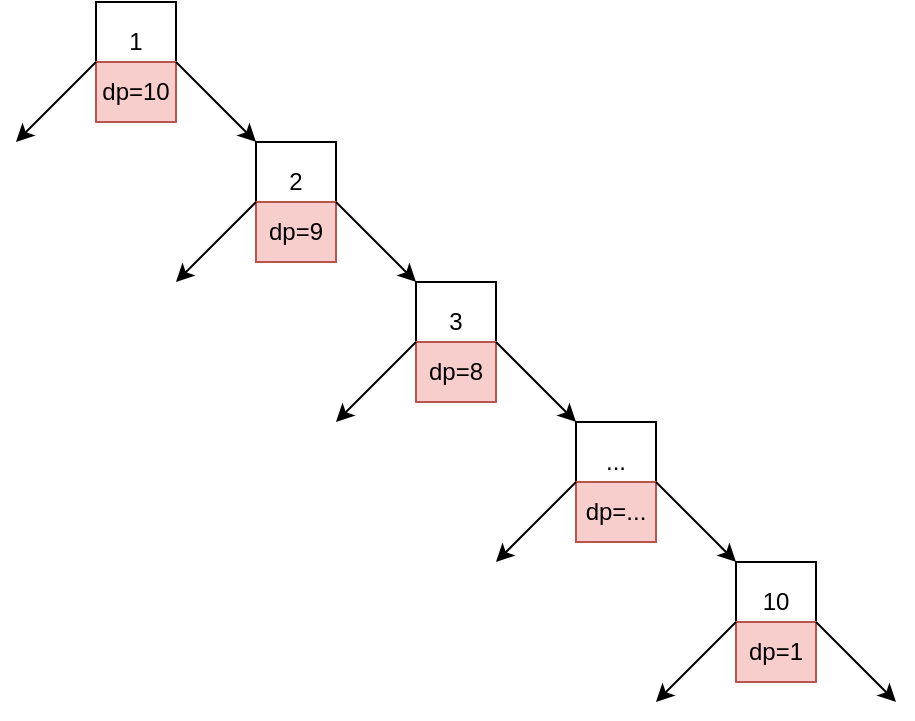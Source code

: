 <mxfile version="20.7.4" type="device" pages="5"><diagram id="yAMopy9_q0oDcOQz0PqF" name="第 1 页"><mxGraphModel dx="945" dy="499" grid="1" gridSize="10" guides="1" tooltips="1" connect="1" arrows="1" fold="1" page="1" pageScale="1" pageWidth="827" pageHeight="1169" math="0" shadow="0"><root><mxCell id="0"/><mxCell id="1" parent="0"/><mxCell id="NdqxWyG8C5NWJD1rSbPV-11" value="" style="group" vertex="1" connectable="0" parent="1"><mxGeometry x="80" y="10" width="120" height="70" as="geometry"/></mxCell><mxCell id="NdqxWyG8C5NWJD1rSbPV-12" value="" style="group" vertex="1" connectable="0" parent="NdqxWyG8C5NWJD1rSbPV-11"><mxGeometry x="30" width="60" height="60" as="geometry"/></mxCell><mxCell id="NdqxWyG8C5NWJD1rSbPV-13" value="1" style="rounded=0;whiteSpace=wrap;html=1;" vertex="1" parent="NdqxWyG8C5NWJD1rSbPV-12"><mxGeometry x="10" width="40" height="40" as="geometry"/></mxCell><mxCell id="NdqxWyG8C5NWJD1rSbPV-14" value="dp=10" style="text;html=1;strokeColor=#b85450;fillColor=#f8cecc;align=center;verticalAlign=middle;whiteSpace=wrap;rounded=0;" vertex="1" parent="NdqxWyG8C5NWJD1rSbPV-12"><mxGeometry x="10" y="30" width="40" height="30" as="geometry"/></mxCell><mxCell id="NdqxWyG8C5NWJD1rSbPV-15" value="" style="endArrow=classic;html=1;rounded=0;exitX=1;exitY=0;exitDx=0;exitDy=0;" edge="1" parent="NdqxWyG8C5NWJD1rSbPV-11" source="NdqxWyG8C5NWJD1rSbPV-14"><mxGeometry x="-1" y="22" width="50" height="50" relative="1" as="geometry"><mxPoint x="80" y="60" as="sourcePoint"/><mxPoint x="120" y="70" as="targetPoint"/><mxPoint x="-8" y="-7" as="offset"/></mxGeometry></mxCell><mxCell id="NdqxWyG8C5NWJD1rSbPV-16" value="" style="endArrow=classic;html=1;rounded=0;" edge="1" parent="NdqxWyG8C5NWJD1rSbPV-11"><mxGeometry width="50" height="50" relative="1" as="geometry"><mxPoint x="40" y="30" as="sourcePoint"/><mxPoint y="70" as="targetPoint"/></mxGeometry></mxCell><mxCell id="NdqxWyG8C5NWJD1rSbPV-17" value="" style="group" vertex="1" connectable="0" parent="1"><mxGeometry x="160" y="80" width="120" height="70" as="geometry"/></mxCell><mxCell id="NdqxWyG8C5NWJD1rSbPV-18" value="" style="group" vertex="1" connectable="0" parent="NdqxWyG8C5NWJD1rSbPV-17"><mxGeometry x="30" width="60" height="60" as="geometry"/></mxCell><mxCell id="NdqxWyG8C5NWJD1rSbPV-19" value="2" style="rounded=0;whiteSpace=wrap;html=1;" vertex="1" parent="NdqxWyG8C5NWJD1rSbPV-18"><mxGeometry x="10" width="40" height="40" as="geometry"/></mxCell><mxCell id="NdqxWyG8C5NWJD1rSbPV-20" value="dp=9" style="text;html=1;strokeColor=#b85450;fillColor=#f8cecc;align=center;verticalAlign=middle;whiteSpace=wrap;rounded=0;" vertex="1" parent="NdqxWyG8C5NWJD1rSbPV-18"><mxGeometry x="10" y="30" width="40" height="30" as="geometry"/></mxCell><mxCell id="NdqxWyG8C5NWJD1rSbPV-21" value="" style="endArrow=classic;html=1;rounded=0;exitX=1;exitY=0;exitDx=0;exitDy=0;" edge="1" parent="NdqxWyG8C5NWJD1rSbPV-17" source="NdqxWyG8C5NWJD1rSbPV-20"><mxGeometry x="-1" y="22" width="50" height="50" relative="1" as="geometry"><mxPoint x="80" y="60" as="sourcePoint"/><mxPoint x="120" y="70" as="targetPoint"/><mxPoint x="-8" y="-7" as="offset"/></mxGeometry></mxCell><mxCell id="NdqxWyG8C5NWJD1rSbPV-22" value="" style="endArrow=classic;html=1;rounded=0;" edge="1" parent="NdqxWyG8C5NWJD1rSbPV-17"><mxGeometry width="50" height="50" relative="1" as="geometry"><mxPoint x="40" y="30" as="sourcePoint"/><mxPoint y="70" as="targetPoint"/></mxGeometry></mxCell><mxCell id="NdqxWyG8C5NWJD1rSbPV-23" value="" style="group" vertex="1" connectable="0" parent="1"><mxGeometry x="240" y="150" width="120" height="70" as="geometry"/></mxCell><mxCell id="NdqxWyG8C5NWJD1rSbPV-24" value="" style="group" vertex="1" connectable="0" parent="NdqxWyG8C5NWJD1rSbPV-23"><mxGeometry x="30" width="60" height="60" as="geometry"/></mxCell><mxCell id="NdqxWyG8C5NWJD1rSbPV-25" value="3" style="rounded=0;whiteSpace=wrap;html=1;" vertex="1" parent="NdqxWyG8C5NWJD1rSbPV-24"><mxGeometry x="10" width="40" height="40" as="geometry"/></mxCell><mxCell id="NdqxWyG8C5NWJD1rSbPV-26" value="dp=8" style="text;html=1;strokeColor=#b85450;fillColor=#f8cecc;align=center;verticalAlign=middle;whiteSpace=wrap;rounded=0;" vertex="1" parent="NdqxWyG8C5NWJD1rSbPV-24"><mxGeometry x="10" y="30" width="40" height="30" as="geometry"/></mxCell><mxCell id="NdqxWyG8C5NWJD1rSbPV-27" value="" style="endArrow=classic;html=1;rounded=0;exitX=1;exitY=0;exitDx=0;exitDy=0;" edge="1" parent="NdqxWyG8C5NWJD1rSbPV-23" source="NdqxWyG8C5NWJD1rSbPV-26"><mxGeometry x="-1" y="22" width="50" height="50" relative="1" as="geometry"><mxPoint x="80" y="60" as="sourcePoint"/><mxPoint x="120" y="70" as="targetPoint"/><mxPoint x="-8" y="-7" as="offset"/></mxGeometry></mxCell><mxCell id="NdqxWyG8C5NWJD1rSbPV-28" value="" style="endArrow=classic;html=1;rounded=0;" edge="1" parent="NdqxWyG8C5NWJD1rSbPV-23"><mxGeometry width="50" height="50" relative="1" as="geometry"><mxPoint x="40" y="30" as="sourcePoint"/><mxPoint y="70" as="targetPoint"/></mxGeometry></mxCell><mxCell id="NdqxWyG8C5NWJD1rSbPV-48" value="" style="group" vertex="1" connectable="0" parent="1"><mxGeometry x="320" y="220" width="120" height="70" as="geometry"/></mxCell><mxCell id="NdqxWyG8C5NWJD1rSbPV-49" value="" style="group" vertex="1" connectable="0" parent="NdqxWyG8C5NWJD1rSbPV-48"><mxGeometry x="30" width="60" height="60" as="geometry"/></mxCell><mxCell id="NdqxWyG8C5NWJD1rSbPV-50" value="..." style="rounded=0;whiteSpace=wrap;html=1;" vertex="1" parent="NdqxWyG8C5NWJD1rSbPV-49"><mxGeometry x="10" width="40" height="40" as="geometry"/></mxCell><mxCell id="NdqxWyG8C5NWJD1rSbPV-51" value="dp=..." style="text;html=1;strokeColor=#b85450;fillColor=#f8cecc;align=center;verticalAlign=middle;whiteSpace=wrap;rounded=0;" vertex="1" parent="NdqxWyG8C5NWJD1rSbPV-49"><mxGeometry x="10" y="30" width="40" height="30" as="geometry"/></mxCell><mxCell id="NdqxWyG8C5NWJD1rSbPV-52" value="" style="endArrow=classic;html=1;rounded=0;exitX=1;exitY=0;exitDx=0;exitDy=0;" edge="1" parent="NdqxWyG8C5NWJD1rSbPV-48" source="NdqxWyG8C5NWJD1rSbPV-51"><mxGeometry x="-1" y="22" width="50" height="50" relative="1" as="geometry"><mxPoint x="80" y="60" as="sourcePoint"/><mxPoint x="120" y="70" as="targetPoint"/><mxPoint x="-8" y="-7" as="offset"/></mxGeometry></mxCell><mxCell id="NdqxWyG8C5NWJD1rSbPV-53" value="" style="endArrow=classic;html=1;rounded=0;" edge="1" parent="NdqxWyG8C5NWJD1rSbPV-48"><mxGeometry width="50" height="50" relative="1" as="geometry"><mxPoint x="40" y="30" as="sourcePoint"/><mxPoint y="70" as="targetPoint"/></mxGeometry></mxCell><mxCell id="NdqxWyG8C5NWJD1rSbPV-54" value="" style="group" vertex="1" connectable="0" parent="1"><mxGeometry x="400" y="290" width="120" height="70" as="geometry"/></mxCell><mxCell id="NdqxWyG8C5NWJD1rSbPV-55" value="" style="group" vertex="1" connectable="0" parent="NdqxWyG8C5NWJD1rSbPV-54"><mxGeometry x="30" width="60" height="60" as="geometry"/></mxCell><mxCell id="NdqxWyG8C5NWJD1rSbPV-56" value="10" style="rounded=0;whiteSpace=wrap;html=1;" vertex="1" parent="NdqxWyG8C5NWJD1rSbPV-55"><mxGeometry x="10" width="40" height="40" as="geometry"/></mxCell><mxCell id="NdqxWyG8C5NWJD1rSbPV-57" value="dp=1" style="text;html=1;strokeColor=#b85450;fillColor=#f8cecc;align=center;verticalAlign=middle;whiteSpace=wrap;rounded=0;" vertex="1" parent="NdqxWyG8C5NWJD1rSbPV-55"><mxGeometry x="10" y="30" width="40" height="30" as="geometry"/></mxCell><mxCell id="NdqxWyG8C5NWJD1rSbPV-58" value="" style="endArrow=classic;html=1;rounded=0;exitX=1;exitY=0;exitDx=0;exitDy=0;" edge="1" parent="NdqxWyG8C5NWJD1rSbPV-54" source="NdqxWyG8C5NWJD1rSbPV-57"><mxGeometry x="-1" y="22" width="50" height="50" relative="1" as="geometry"><mxPoint x="80" y="60" as="sourcePoint"/><mxPoint x="120" y="70" as="targetPoint"/><mxPoint x="-8" y="-7" as="offset"/></mxGeometry></mxCell><mxCell id="NdqxWyG8C5NWJD1rSbPV-59" value="" style="endArrow=classic;html=1;rounded=0;" edge="1" parent="NdqxWyG8C5NWJD1rSbPV-54"><mxGeometry width="50" height="50" relative="1" as="geometry"><mxPoint x="40" y="30" as="sourcePoint"/><mxPoint y="70" as="targetPoint"/></mxGeometry></mxCell></root></mxGraphModel></diagram><diagram id="1n-O025zUUd5n_bnVYo4" name="第 2 页"><mxGraphModel dx="2717" dy="998" grid="1" gridSize="10" guides="1" tooltips="1" connect="1" arrows="1" fold="1" page="1" pageScale="1" pageWidth="827" pageHeight="1169" math="0" shadow="0"><root><mxCell id="0"/><mxCell id="1" parent="0"/><mxCell id="coHrJ8gUu3__QIwCCszm-39" value="" style="rounded=0;whiteSpace=wrap;html=1;" vertex="1" parent="1"><mxGeometry x="409" y="45" width="300" height="230" as="geometry"/></mxCell><mxCell id="coHrJ8gUu3__QIwCCszm-38" value="" style="rounded=0;whiteSpace=wrap;html=1;" vertex="1" parent="1"><mxGeometry x="119" y="45" width="200" height="170" as="geometry"/></mxCell><mxCell id="coHrJ8gUu3__QIwCCszm-1" value="" style="group" vertex="1" connectable="0" parent="1"><mxGeometry x="119" y="55" width="120" height="70" as="geometry"/></mxCell><mxCell id="coHrJ8gUu3__QIwCCszm-2" value="" style="group" vertex="1" connectable="0" parent="coHrJ8gUu3__QIwCCszm-1"><mxGeometry x="30" width="80" height="60" as="geometry"/></mxCell><mxCell id="coHrJ8gUu3__QIwCCszm-3" value="1" style="rounded=0;whiteSpace=wrap;html=1;" vertex="1" parent="coHrJ8gUu3__QIwCCszm-2"><mxGeometry x="10" width="40" height="40" as="geometry"/></mxCell><mxCell id="coHrJ8gUu3__QIwCCszm-4" value="dp=2" style="text;html=1;strokeColor=#b85450;fillColor=#f8cecc;align=center;verticalAlign=middle;whiteSpace=wrap;rounded=0;" vertex="1" parent="coHrJ8gUu3__QIwCCszm-2"><mxGeometry x="10" y="30" width="40" height="30" as="geometry"/></mxCell><mxCell id="coHrJ8gUu3__QIwCCszm-5" value="" style="endArrow=classic;html=1;rounded=0;exitX=1;exitY=0;exitDx=0;exitDy=0;" edge="1" parent="coHrJ8gUu3__QIwCCszm-1" source="coHrJ8gUu3__QIwCCszm-4"><mxGeometry x="-1" y="22" width="50" height="50" relative="1" as="geometry"><mxPoint x="80" y="60" as="sourcePoint"/><mxPoint x="120" y="70" as="targetPoint"/><mxPoint x="-8" y="-7" as="offset"/></mxGeometry></mxCell><mxCell id="coHrJ8gUu3__QIwCCszm-6" value="" style="endArrow=classic;html=1;rounded=0;" edge="1" parent="coHrJ8gUu3__QIwCCszm-1"><mxGeometry width="50" height="50" relative="1" as="geometry"><mxPoint x="40" y="30" as="sourcePoint"/><mxPoint y="70" as="targetPoint"/></mxGeometry></mxCell><mxCell id="coHrJ8gUu3__QIwCCszm-7" value="" style="group" vertex="1" connectable="0" parent="1"><mxGeometry x="199" y="125" width="120" height="70" as="geometry"/></mxCell><mxCell id="coHrJ8gUu3__QIwCCszm-8" value="" style="group" vertex="1" connectable="0" parent="coHrJ8gUu3__QIwCCszm-7"><mxGeometry x="30" width="60" height="60" as="geometry"/></mxCell><mxCell id="coHrJ8gUu3__QIwCCszm-9" value="2" style="rounded=0;whiteSpace=wrap;html=1;" vertex="1" parent="coHrJ8gUu3__QIwCCszm-8"><mxGeometry x="10" width="40" height="40" as="geometry"/></mxCell><mxCell id="coHrJ8gUu3__QIwCCszm-10" value="dp=1" style="text;html=1;strokeColor=#b85450;fillColor=#f8cecc;align=center;verticalAlign=middle;whiteSpace=wrap;rounded=0;" vertex="1" parent="coHrJ8gUu3__QIwCCszm-8"><mxGeometry x="10" y="30" width="40" height="30" as="geometry"/></mxCell><mxCell id="coHrJ8gUu3__QIwCCszm-11" value="" style="endArrow=classic;html=1;rounded=0;exitX=1;exitY=0;exitDx=0;exitDy=0;" edge="1" parent="coHrJ8gUu3__QIwCCszm-7" source="coHrJ8gUu3__QIwCCszm-10"><mxGeometry x="-1" y="22" width="50" height="50" relative="1" as="geometry"><mxPoint x="80" y="60" as="sourcePoint"/><mxPoint x="120" y="70" as="targetPoint"/><mxPoint x="-8" y="-7" as="offset"/></mxGeometry></mxCell><mxCell id="coHrJ8gUu3__QIwCCszm-12" value="" style="endArrow=classic;html=1;rounded=0;" edge="1" parent="coHrJ8gUu3__QIwCCszm-7"><mxGeometry width="50" height="50" relative="1" as="geometry"><mxPoint x="40" y="30" as="sourcePoint"/><mxPoint y="70" as="targetPoint"/></mxGeometry></mxCell><mxCell id="coHrJ8gUu3__QIwCCszm-13" value="" style="endArrow=classic;html=1;rounded=0;" edge="1" parent="1"><mxGeometry width="50" height="50" relative="1" as="geometry"><mxPoint x="329" y="115" as="sourcePoint"/><mxPoint x="409" y="115" as="targetPoint"/></mxGeometry></mxCell><mxCell id="coHrJ8gUu3__QIwCCszm-14" value="" style="group" vertex="1" connectable="0" parent="1"><mxGeometry x="419" y="55" width="120" height="70" as="geometry"/></mxCell><mxCell id="coHrJ8gUu3__QIwCCszm-15" value="" style="group" vertex="1" connectable="0" parent="coHrJ8gUu3__QIwCCszm-14"><mxGeometry x="30" width="60" height="60" as="geometry"/></mxCell><mxCell id="coHrJ8gUu3__QIwCCszm-16" value="1" style="rounded=0;whiteSpace=wrap;html=1;" vertex="1" parent="coHrJ8gUu3__QIwCCszm-15"><mxGeometry x="10" width="40" height="40" as="geometry"/></mxCell><mxCell id="coHrJ8gUu3__QIwCCszm-17" value="dp=3" style="text;html=1;strokeColor=#b85450;fillColor=#f8cecc;align=center;verticalAlign=middle;whiteSpace=wrap;rounded=0;" vertex="1" parent="coHrJ8gUu3__QIwCCszm-15"><mxGeometry x="10" y="30" width="40" height="30" as="geometry"/></mxCell><mxCell id="coHrJ8gUu3__QIwCCszm-18" value="" style="endArrow=classic;html=1;rounded=0;exitX=1;exitY=0;exitDx=0;exitDy=0;" edge="1" parent="coHrJ8gUu3__QIwCCszm-14" source="coHrJ8gUu3__QIwCCszm-17"><mxGeometry x="-1" y="22" width="50" height="50" relative="1" as="geometry"><mxPoint x="80" y="60" as="sourcePoint"/><mxPoint x="120" y="70" as="targetPoint"/><mxPoint x="-8" y="-7" as="offset"/></mxGeometry></mxCell><mxCell id="coHrJ8gUu3__QIwCCszm-19" value="" style="endArrow=classic;html=1;rounded=0;" edge="1" parent="coHrJ8gUu3__QIwCCszm-14"><mxGeometry width="50" height="50" relative="1" as="geometry"><mxPoint x="40" y="30" as="sourcePoint"/><mxPoint y="70" as="targetPoint"/></mxGeometry></mxCell><mxCell id="coHrJ8gUu3__QIwCCszm-24" value="" style="group" vertex="1" connectable="0" parent="1"><mxGeometry x="499" y="125" width="120" height="70" as="geometry"/></mxCell><mxCell id="coHrJ8gUu3__QIwCCszm-25" value="" style="group" vertex="1" connectable="0" parent="coHrJ8gUu3__QIwCCszm-24"><mxGeometry x="30" width="60" height="60" as="geometry"/></mxCell><mxCell id="coHrJ8gUu3__QIwCCszm-26" value="2" style="rounded=0;whiteSpace=wrap;html=1;" vertex="1" parent="coHrJ8gUu3__QIwCCszm-25"><mxGeometry x="10" width="40" height="40" as="geometry"/></mxCell><mxCell id="coHrJ8gUu3__QIwCCszm-27" value="dp=2" style="text;html=1;strokeColor=#b85450;fillColor=#f8cecc;align=center;verticalAlign=middle;whiteSpace=wrap;rounded=0;" vertex="1" parent="coHrJ8gUu3__QIwCCszm-25"><mxGeometry x="10" y="30" width="40" height="30" as="geometry"/></mxCell><mxCell id="coHrJ8gUu3__QIwCCszm-28" value="" style="endArrow=classic;html=1;rounded=0;exitX=1;exitY=0;exitDx=0;exitDy=0;" edge="1" parent="coHrJ8gUu3__QIwCCszm-24" source="coHrJ8gUu3__QIwCCszm-27"><mxGeometry x="-1" y="22" width="50" height="50" relative="1" as="geometry"><mxPoint x="80" y="60" as="sourcePoint"/><mxPoint x="120" y="70" as="targetPoint"/><mxPoint x="-8" y="-7" as="offset"/></mxGeometry></mxCell><mxCell id="coHrJ8gUu3__QIwCCszm-29" value="" style="endArrow=classic;html=1;rounded=0;" edge="1" parent="coHrJ8gUu3__QIwCCszm-24"><mxGeometry width="50" height="50" relative="1" as="geometry"><mxPoint x="40" y="30" as="sourcePoint"/><mxPoint y="70" as="targetPoint"/></mxGeometry></mxCell><mxCell id="coHrJ8gUu3__QIwCCszm-30" value="" style="group" vertex="1" connectable="0" parent="1"><mxGeometry x="579" y="195" width="120" height="70" as="geometry"/></mxCell><mxCell id="coHrJ8gUu3__QIwCCszm-31" value="" style="group" vertex="1" connectable="0" parent="coHrJ8gUu3__QIwCCszm-30"><mxGeometry x="30" width="60" height="60" as="geometry"/></mxCell><mxCell id="coHrJ8gUu3__QIwCCszm-32" value="3" style="rounded=0;whiteSpace=wrap;html=1;" vertex="1" parent="coHrJ8gUu3__QIwCCszm-31"><mxGeometry x="10" width="40" height="40" as="geometry"/></mxCell><mxCell id="coHrJ8gUu3__QIwCCszm-33" value="dp=1" style="text;html=1;strokeColor=#b85450;fillColor=#f8cecc;align=center;verticalAlign=middle;whiteSpace=wrap;rounded=0;" vertex="1" parent="coHrJ8gUu3__QIwCCszm-31"><mxGeometry x="10" y="30" width="40" height="30" as="geometry"/></mxCell><mxCell id="coHrJ8gUu3__QIwCCszm-34" value="" style="endArrow=classic;html=1;rounded=0;exitX=1;exitY=0;exitDx=0;exitDy=0;" edge="1" parent="coHrJ8gUu3__QIwCCszm-30" source="coHrJ8gUu3__QIwCCszm-33"><mxGeometry x="-1" y="22" width="50" height="50" relative="1" as="geometry"><mxPoint x="80" y="60" as="sourcePoint"/><mxPoint x="120" y="70" as="targetPoint"/><mxPoint x="-8" y="-7" as="offset"/></mxGeometry></mxCell><mxCell id="coHrJ8gUu3__QIwCCszm-35" value="" style="endArrow=classic;html=1;rounded=0;" edge="1" parent="coHrJ8gUu3__QIwCCszm-30"><mxGeometry width="50" height="50" relative="1" as="geometry"><mxPoint x="40" y="30" as="sourcePoint"/><mxPoint y="70" as="targetPoint"/></mxGeometry></mxCell><mxCell id="coHrJ8gUu3__QIwCCszm-43" style="edgeStyle=orthogonalEdgeStyle;rounded=0;orthogonalLoop=1;jettySize=auto;html=1;entryX=0.405;entryY=0.975;entryDx=0;entryDy=0;entryPerimeter=0;" edge="1" parent="1"><mxGeometry relative="1" as="geometry"><mxPoint x="559" y="470" as="sourcePoint"/><mxPoint x="559" y="470" as="targetPoint"/></mxGeometry></mxCell><mxCell id="coHrJ8gUu3__QIwCCszm-44" value="调整" style="endArrow=classic;html=1;rounded=0;exitX=0.5;exitY=1;exitDx=0;exitDy=0;" edge="1" parent="1" source="coHrJ8gUu3__QIwCCszm-39"><mxGeometry width="50" height="50" relative="1" as="geometry"><mxPoint x="499" y="405" as="sourcePoint"/><mxPoint x="559" y="355" as="targetPoint"/></mxGeometry></mxCell><mxCell id="coHrJ8gUu3__QIwCCszm-87" value="插入4" style="edgeStyle=orthogonalEdgeStyle;rounded=0;orthogonalLoop=1;jettySize=auto;html=1;" edge="1" parent="1"><mxGeometry relative="1" as="geometry"><mxPoint x="362" y="470" as="targetPoint"/><mxPoint x="411" y="470" as="sourcePoint"/></mxGeometry></mxCell><mxCell id="coHrJ8gUu3__QIwCCszm-45" value="" style="rounded=0;whiteSpace=wrap;html=1;" vertex="1" parent="1"><mxGeometry x="409" y="355" width="300" height="230" as="geometry"/></mxCell><mxCell id="coHrJ8gUu3__QIwCCszm-64" value="" style="group" vertex="1" connectable="0" parent="1"><mxGeometry x="419" y="455" width="120" height="70" as="geometry"/></mxCell><mxCell id="coHrJ8gUu3__QIwCCszm-65" value="" style="group" vertex="1" connectable="0" parent="coHrJ8gUu3__QIwCCszm-64"><mxGeometry x="30" width="60" height="60" as="geometry"/></mxCell><mxCell id="coHrJ8gUu3__QIwCCszm-66" value="1" style="rounded=0;whiteSpace=wrap;html=1;" vertex="1" parent="coHrJ8gUu3__QIwCCszm-65"><mxGeometry x="10" width="40" height="40" as="geometry"/></mxCell><mxCell id="coHrJ8gUu3__QIwCCszm-67" value="dp=1" style="text;html=1;strokeColor=#b85450;fillColor=#f8cecc;align=center;verticalAlign=middle;whiteSpace=wrap;rounded=0;" vertex="1" parent="coHrJ8gUu3__QIwCCszm-65"><mxGeometry x="10" y="30" width="40" height="30" as="geometry"/></mxCell><mxCell id="coHrJ8gUu3__QIwCCszm-68" value="" style="endArrow=classic;html=1;rounded=0;exitX=1;exitY=0;exitDx=0;exitDy=0;" edge="1" parent="coHrJ8gUu3__QIwCCszm-64" source="coHrJ8gUu3__QIwCCszm-67"><mxGeometry x="-1" y="22" width="50" height="50" relative="1" as="geometry"><mxPoint x="80" y="60" as="sourcePoint"/><mxPoint x="120" y="70" as="targetPoint"/><mxPoint x="-8" y="-7" as="offset"/></mxGeometry></mxCell><mxCell id="coHrJ8gUu3__QIwCCszm-69" value="" style="endArrow=classic;html=1;rounded=0;" edge="1" parent="coHrJ8gUu3__QIwCCszm-64"><mxGeometry width="50" height="50" relative="1" as="geometry"><mxPoint x="40" y="30" as="sourcePoint"/><mxPoint y="70" as="targetPoint"/></mxGeometry></mxCell><mxCell id="coHrJ8gUu3__QIwCCszm-70" value="" style="group" vertex="1" connectable="0" parent="1"><mxGeometry x="499" y="385" width="120" height="70" as="geometry"/></mxCell><mxCell id="coHrJ8gUu3__QIwCCszm-71" value="" style="group" vertex="1" connectable="0" parent="coHrJ8gUu3__QIwCCszm-70"><mxGeometry x="30" width="60" height="60" as="geometry"/></mxCell><mxCell id="coHrJ8gUu3__QIwCCszm-72" value="2" style="rounded=0;whiteSpace=wrap;html=1;" vertex="1" parent="coHrJ8gUu3__QIwCCszm-71"><mxGeometry x="10" width="40" height="40" as="geometry"/></mxCell><mxCell id="coHrJ8gUu3__QIwCCszm-73" value="dp=1" style="text;html=1;strokeColor=#b85450;fillColor=#f8cecc;align=center;verticalAlign=middle;whiteSpace=wrap;rounded=0;" vertex="1" parent="coHrJ8gUu3__QIwCCszm-71"><mxGeometry x="10" y="30" width="40" height="30" as="geometry"/></mxCell><mxCell id="coHrJ8gUu3__QIwCCszm-74" value="" style="endArrow=classic;html=1;rounded=0;exitX=1;exitY=0;exitDx=0;exitDy=0;" edge="1" parent="coHrJ8gUu3__QIwCCszm-70" source="coHrJ8gUu3__QIwCCszm-73"><mxGeometry x="-1" y="22" width="50" height="50" relative="1" as="geometry"><mxPoint x="80" y="60" as="sourcePoint"/><mxPoint x="120" y="70" as="targetPoint"/><mxPoint x="-8" y="-7" as="offset"/></mxGeometry></mxCell><mxCell id="coHrJ8gUu3__QIwCCszm-75" value="" style="endArrow=classic;html=1;rounded=0;" edge="1" parent="coHrJ8gUu3__QIwCCszm-70"><mxGeometry width="50" height="50" relative="1" as="geometry"><mxPoint x="40" y="30" as="sourcePoint"/><mxPoint y="70" as="targetPoint"/></mxGeometry></mxCell><mxCell id="coHrJ8gUu3__QIwCCszm-76" value="" style="group" vertex="1" connectable="0" parent="1"><mxGeometry x="579" y="455" width="120" height="70" as="geometry"/></mxCell><mxCell id="coHrJ8gUu3__QIwCCszm-77" value="" style="group" vertex="1" connectable="0" parent="coHrJ8gUu3__QIwCCszm-76"><mxGeometry x="30" width="60" height="60" as="geometry"/></mxCell><mxCell id="coHrJ8gUu3__QIwCCszm-78" value="3" style="rounded=0;whiteSpace=wrap;html=1;" vertex="1" parent="coHrJ8gUu3__QIwCCszm-77"><mxGeometry x="10" width="40" height="40" as="geometry"/></mxCell><mxCell id="coHrJ8gUu3__QIwCCszm-79" value="dp=1" style="text;html=1;strokeColor=#b85450;fillColor=#f8cecc;align=center;verticalAlign=middle;whiteSpace=wrap;rounded=0;" vertex="1" parent="coHrJ8gUu3__QIwCCszm-77"><mxGeometry x="10" y="30" width="40" height="30" as="geometry"/></mxCell><mxCell id="coHrJ8gUu3__QIwCCszm-80" value="" style="endArrow=classic;html=1;rounded=0;exitX=1;exitY=0;exitDx=0;exitDy=0;" edge="1" parent="coHrJ8gUu3__QIwCCszm-76" source="coHrJ8gUu3__QIwCCszm-79"><mxGeometry x="-1" y="22" width="50" height="50" relative="1" as="geometry"><mxPoint x="80" y="60" as="sourcePoint"/><mxPoint x="120" y="70" as="targetPoint"/><mxPoint x="-8" y="-7" as="offset"/></mxGeometry></mxCell><mxCell id="coHrJ8gUu3__QIwCCszm-81" value="" style="endArrow=classic;html=1;rounded=0;" edge="1" parent="coHrJ8gUu3__QIwCCszm-76"><mxGeometry width="50" height="50" relative="1" as="geometry"><mxPoint x="40" y="30" as="sourcePoint"/><mxPoint y="70" as="targetPoint"/></mxGeometry></mxCell><mxCell id="coHrJ8gUu3__QIwCCszm-82" value="1结点的左右树高差绝对值大于1" style="text;html=1;strokeColor=none;fillColor=none;align=center;verticalAlign=middle;whiteSpace=wrap;rounded=0;" vertex="1" parent="1"><mxGeometry x="609" y="65" width="60" height="30" as="geometry"/></mxCell><mxCell id="coHrJ8gUu3__QIwCCszm-89" style="edgeStyle=orthogonalEdgeStyle;rounded=0;orthogonalLoop=1;jettySize=auto;html=1;entryX=0.405;entryY=0.975;entryDx=0;entryDy=0;entryPerimeter=0;" edge="1" parent="1"><mxGeometry relative="1" as="geometry"><mxPoint x="140" y="435" as="sourcePoint"/><mxPoint x="140" y="435" as="targetPoint"/></mxGeometry></mxCell><mxCell id="coHrJ8gUu3__QIwCCszm-90" value="" style="rounded=0;whiteSpace=wrap;html=1;" vertex="1" parent="1"><mxGeometry y="350" width="400" height="300" as="geometry"/></mxCell><mxCell id="coHrJ8gUu3__QIwCCszm-91" value="" style="group" vertex="1" connectable="0" parent="1"><mxGeometry y="420" width="120" height="70" as="geometry"/></mxCell><mxCell id="coHrJ8gUu3__QIwCCszm-92" value="" style="group" vertex="1" connectable="0" parent="coHrJ8gUu3__QIwCCszm-91"><mxGeometry x="30" width="60" height="60" as="geometry"/></mxCell><mxCell id="coHrJ8gUu3__QIwCCszm-93" value="1" style="rounded=0;whiteSpace=wrap;html=1;" vertex="1" parent="coHrJ8gUu3__QIwCCszm-92"><mxGeometry x="10" width="40" height="40" as="geometry"/></mxCell><mxCell id="coHrJ8gUu3__QIwCCszm-94" value="dp=1" style="text;html=1;strokeColor=#b85450;fillColor=#f8cecc;align=center;verticalAlign=middle;whiteSpace=wrap;rounded=0;" vertex="1" parent="coHrJ8gUu3__QIwCCszm-92"><mxGeometry x="10" y="30" width="40" height="30" as="geometry"/></mxCell><mxCell id="coHrJ8gUu3__QIwCCszm-95" value="" style="endArrow=classic;html=1;rounded=0;exitX=1;exitY=0;exitDx=0;exitDy=0;" edge="1" parent="coHrJ8gUu3__QIwCCszm-91" source="coHrJ8gUu3__QIwCCszm-94"><mxGeometry x="-1" y="22" width="50" height="50" relative="1" as="geometry"><mxPoint x="80" y="60" as="sourcePoint"/><mxPoint x="120" y="70" as="targetPoint"/><mxPoint x="-8" y="-7" as="offset"/></mxGeometry></mxCell><mxCell id="coHrJ8gUu3__QIwCCszm-96" value="" style="endArrow=classic;html=1;rounded=0;" edge="1" parent="coHrJ8gUu3__QIwCCszm-91"><mxGeometry width="50" height="50" relative="1" as="geometry"><mxPoint x="40" y="30" as="sourcePoint"/><mxPoint y="70" as="targetPoint"/></mxGeometry></mxCell><mxCell id="coHrJ8gUu3__QIwCCszm-97" value="" style="group" vertex="1" connectable="0" parent="1"><mxGeometry x="80" y="350" width="120" height="70" as="geometry"/></mxCell><mxCell id="coHrJ8gUu3__QIwCCszm-98" value="" style="group" vertex="1" connectable="0" parent="coHrJ8gUu3__QIwCCszm-97"><mxGeometry x="30" width="60" height="60" as="geometry"/></mxCell><mxCell id="coHrJ8gUu3__QIwCCszm-99" value="2" style="rounded=0;whiteSpace=wrap;html=1;" vertex="1" parent="coHrJ8gUu3__QIwCCszm-98"><mxGeometry x="10" width="40" height="40" as="geometry"/></mxCell><mxCell id="coHrJ8gUu3__QIwCCszm-100" value="dp=4" style="text;html=1;strokeColor=#b85450;fillColor=#f8cecc;align=center;verticalAlign=middle;whiteSpace=wrap;rounded=0;" vertex="1" parent="coHrJ8gUu3__QIwCCszm-98"><mxGeometry x="10" y="30" width="40" height="30" as="geometry"/></mxCell><mxCell id="coHrJ8gUu3__QIwCCszm-101" value="" style="endArrow=classic;html=1;rounded=0;exitX=1;exitY=0;exitDx=0;exitDy=0;" edge="1" parent="coHrJ8gUu3__QIwCCszm-97" source="coHrJ8gUu3__QIwCCszm-100"><mxGeometry x="-1" y="22" width="50" height="50" relative="1" as="geometry"><mxPoint x="80" y="60" as="sourcePoint"/><mxPoint x="120" y="70" as="targetPoint"/><mxPoint x="-8" y="-7" as="offset"/></mxGeometry></mxCell><mxCell id="coHrJ8gUu3__QIwCCszm-102" value="" style="endArrow=classic;html=1;rounded=0;" edge="1" parent="coHrJ8gUu3__QIwCCszm-97"><mxGeometry width="50" height="50" relative="1" as="geometry"><mxPoint x="40" y="30" as="sourcePoint"/><mxPoint y="70" as="targetPoint"/></mxGeometry></mxCell><mxCell id="coHrJ8gUu3__QIwCCszm-103" value="" style="group" vertex="1" connectable="0" parent="1"><mxGeometry x="160" y="420" width="120" height="70" as="geometry"/></mxCell><mxCell id="coHrJ8gUu3__QIwCCszm-104" value="" style="group" vertex="1" connectable="0" parent="coHrJ8gUu3__QIwCCszm-103"><mxGeometry x="30" width="60" height="60" as="geometry"/></mxCell><mxCell id="coHrJ8gUu3__QIwCCszm-105" value="3" style="rounded=0;whiteSpace=wrap;html=1;" vertex="1" parent="coHrJ8gUu3__QIwCCszm-104"><mxGeometry x="10" width="40" height="40" as="geometry"/></mxCell><mxCell id="coHrJ8gUu3__QIwCCszm-106" value="dp=3" style="text;html=1;strokeColor=#b85450;fillColor=#f8cecc;align=center;verticalAlign=middle;whiteSpace=wrap;rounded=0;" vertex="1" parent="coHrJ8gUu3__QIwCCszm-104"><mxGeometry x="10" y="30" width="40" height="30" as="geometry"/></mxCell><mxCell id="coHrJ8gUu3__QIwCCszm-107" value="" style="endArrow=classic;html=1;rounded=0;exitX=1;exitY=0;exitDx=0;exitDy=0;" edge="1" parent="coHrJ8gUu3__QIwCCszm-103" source="coHrJ8gUu3__QIwCCszm-106"><mxGeometry x="-1" y="22" width="50" height="50" relative="1" as="geometry"><mxPoint x="80" y="60" as="sourcePoint"/><mxPoint x="120" y="70" as="targetPoint"/><mxPoint x="-8" y="-7" as="offset"/></mxGeometry></mxCell><mxCell id="coHrJ8gUu3__QIwCCszm-108" value="" style="endArrow=classic;html=1;rounded=0;" edge="1" parent="coHrJ8gUu3__QIwCCszm-103"><mxGeometry width="50" height="50" relative="1" as="geometry"><mxPoint x="40" y="30" as="sourcePoint"/><mxPoint y="70" as="targetPoint"/></mxGeometry></mxCell><mxCell id="coHrJ8gUu3__QIwCCszm-109" value="" style="group" vertex="1" connectable="0" parent="1"><mxGeometry x="230" y="490" width="130" height="70" as="geometry"/></mxCell><mxCell id="coHrJ8gUu3__QIwCCszm-110" value="" style="group" vertex="1" connectable="0" parent="coHrJ8gUu3__QIwCCszm-109"><mxGeometry x="30" width="60" height="60" as="geometry"/></mxCell><mxCell id="coHrJ8gUu3__QIwCCszm-111" value="4" style="rounded=0;whiteSpace=wrap;html=1;" vertex="1" parent="coHrJ8gUu3__QIwCCszm-110"><mxGeometry x="10" width="40" height="40" as="geometry"/></mxCell><mxCell id="coHrJ8gUu3__QIwCCszm-112" value="dp=2" style="text;html=1;strokeColor=#b85450;fillColor=#f8cecc;align=center;verticalAlign=middle;whiteSpace=wrap;rounded=0;" vertex="1" parent="coHrJ8gUu3__QIwCCszm-110"><mxGeometry x="10" y="30" width="40" height="30" as="geometry"/></mxCell><mxCell id="coHrJ8gUu3__QIwCCszm-158" value="up dp" style="rounded=0;whiteSpace=wrap;html=1;fillColor=#1ba1e2;fontColor=#ffffff;strokeColor=#006EAF;" vertex="1" parent="coHrJ8gUu3__QIwCCszm-110"><mxGeometry x="-40" y="10" width="50" height="20" as="geometry"/></mxCell><mxCell id="coHrJ8gUu3__QIwCCszm-113" value="" style="endArrow=classic;html=1;rounded=0;exitX=1;exitY=0;exitDx=0;exitDy=0;" edge="1" parent="coHrJ8gUu3__QIwCCszm-109" source="coHrJ8gUu3__QIwCCszm-112"><mxGeometry x="-1" y="22" width="50" height="50" relative="1" as="geometry"><mxPoint x="80" y="60" as="sourcePoint"/><mxPoint x="120" y="70" as="targetPoint"/><mxPoint x="-8" y="-7" as="offset"/></mxGeometry></mxCell><mxCell id="coHrJ8gUu3__QIwCCszm-114" value="" style="endArrow=classic;html=1;rounded=0;" edge="1" parent="coHrJ8gUu3__QIwCCszm-109"><mxGeometry width="50" height="50" relative="1" as="geometry"><mxPoint x="40" y="30" as="sourcePoint"/><mxPoint y="70" as="targetPoint"/></mxGeometry></mxCell><mxCell id="coHrJ8gUu3__QIwCCszm-157" value="avlcheck" style="rounded=0;whiteSpace=wrap;html=1;fillColor=#d80073;fontColor=#ffffff;strokeColor=#A50040;" vertex="1" parent="coHrJ8gUu3__QIwCCszm-109"><mxGeometry x="80" y="10" width="50" height="25" as="geometry"/></mxCell><mxCell id="coHrJ8gUu3__QIwCCszm-116" value="" style="group" vertex="1" connectable="0" parent="1"><mxGeometry x="300" y="560" width="120" height="70" as="geometry"/></mxCell><mxCell id="coHrJ8gUu3__QIwCCszm-117" value="" style="group" vertex="1" connectable="0" parent="coHrJ8gUu3__QIwCCszm-116"><mxGeometry x="30" width="60" height="60" as="geometry"/></mxCell><mxCell id="coHrJ8gUu3__QIwCCszm-118" value="5" style="rounded=0;whiteSpace=wrap;html=1;" vertex="1" parent="coHrJ8gUu3__QIwCCszm-117"><mxGeometry x="10" width="40" height="40" as="geometry"/></mxCell><mxCell id="coHrJ8gUu3__QIwCCszm-119" value="dp=1" style="text;html=1;strokeColor=#b85450;fillColor=#f8cecc;align=center;verticalAlign=middle;whiteSpace=wrap;rounded=0;" vertex="1" parent="coHrJ8gUu3__QIwCCszm-117"><mxGeometry x="10" y="30" width="40" height="30" as="geometry"/></mxCell><mxCell id="coHrJ8gUu3__QIwCCszm-120" value="" style="endArrow=classic;html=1;rounded=0;exitX=1;exitY=0;exitDx=0;exitDy=0;" edge="1" parent="coHrJ8gUu3__QIwCCszm-116" source="coHrJ8gUu3__QIwCCszm-119"><mxGeometry x="-1" y="22" width="50" height="50" relative="1" as="geometry"><mxPoint x="80" y="60" as="sourcePoint"/><mxPoint x="120" y="70" as="targetPoint"/><mxPoint x="-8" y="-7" as="offset"/></mxGeometry></mxCell><mxCell id="coHrJ8gUu3__QIwCCszm-121" value="" style="endArrow=classic;html=1;rounded=0;" edge="1" parent="coHrJ8gUu3__QIwCCszm-116"><mxGeometry width="50" height="50" relative="1" as="geometry"><mxPoint x="40" y="30" as="sourcePoint"/><mxPoint y="70" as="targetPoint"/></mxGeometry></mxCell><mxCell id="coHrJ8gUu3__QIwCCszm-122" value="插入4" style="edgeStyle=orthogonalEdgeStyle;rounded=0;orthogonalLoop=1;jettySize=auto;html=1;" edge="1" parent="1"><mxGeometry relative="1" as="geometry"><mxPoint x="502" y="840" as="targetPoint"/><mxPoint x="551" y="840" as="sourcePoint"/></mxGeometry></mxCell><mxCell id="coHrJ8gUu3__QIwCCszm-123" style="edgeStyle=orthogonalEdgeStyle;rounded=0;orthogonalLoop=1;jettySize=auto;html=1;entryX=0.405;entryY=0.975;entryDx=0;entryDy=0;entryPerimeter=0;" edge="1" parent="1"><mxGeometry relative="1" as="geometry"><mxPoint x="280" y="805" as="sourcePoint"/><mxPoint x="280" y="805" as="targetPoint"/></mxGeometry></mxCell><mxCell id="coHrJ8gUu3__QIwCCszm-124" value="" style="rounded=0;whiteSpace=wrap;html=1;" vertex="1" parent="1"><mxGeometry x="50" y="680" width="520" height="310" as="geometry"/></mxCell><mxCell id="coHrJ8gUu3__QIwCCszm-125" value="" style="group" vertex="1" connectable="0" parent="1"><mxGeometry x="140" y="790" width="120" height="70" as="geometry"/></mxCell><mxCell id="coHrJ8gUu3__QIwCCszm-126" value="" style="group" vertex="1" connectable="0" parent="coHrJ8gUu3__QIwCCszm-125"><mxGeometry x="30" width="60" height="60" as="geometry"/></mxCell><mxCell id="coHrJ8gUu3__QIwCCszm-127" value="1" style="rounded=0;whiteSpace=wrap;html=1;" vertex="1" parent="coHrJ8gUu3__QIwCCszm-126"><mxGeometry x="10" width="40" height="40" as="geometry"/></mxCell><mxCell id="coHrJ8gUu3__QIwCCszm-128" value="dp=2" style="text;html=1;strokeColor=#b85450;fillColor=#f8cecc;align=center;verticalAlign=middle;whiteSpace=wrap;rounded=0;" vertex="1" parent="coHrJ8gUu3__QIwCCszm-126"><mxGeometry x="10" y="30" width="40" height="30" as="geometry"/></mxCell><mxCell id="coHrJ8gUu3__QIwCCszm-130" value="" style="endArrow=classic;html=1;rounded=0;" edge="1" parent="coHrJ8gUu3__QIwCCszm-125"><mxGeometry width="50" height="50" relative="1" as="geometry"><mxPoint x="40" y="30" as="sourcePoint"/><mxPoint y="70" as="targetPoint"/></mxGeometry></mxCell><mxCell id="coHrJ8gUu3__QIwCCszm-131" value="" style="group" vertex="1" connectable="0" parent="1"><mxGeometry x="220" y="720" width="120" height="70" as="geometry"/></mxCell><mxCell id="coHrJ8gUu3__QIwCCszm-132" value="" style="group" vertex="1" connectable="0" parent="coHrJ8gUu3__QIwCCszm-131"><mxGeometry x="30" width="60" height="60" as="geometry"/></mxCell><mxCell id="coHrJ8gUu3__QIwCCszm-133" value="2" style="rounded=0;whiteSpace=wrap;html=1;" vertex="1" parent="coHrJ8gUu3__QIwCCszm-132"><mxGeometry x="10" width="40" height="40" as="geometry"/></mxCell><mxCell id="coHrJ8gUu3__QIwCCszm-134" value="dp=3" style="text;html=1;strokeColor=#b85450;fillColor=#f8cecc;align=center;verticalAlign=middle;whiteSpace=wrap;rounded=0;" vertex="1" parent="coHrJ8gUu3__QIwCCszm-132"><mxGeometry x="10" y="30" width="40" height="30" as="geometry"/></mxCell><mxCell id="coHrJ8gUu3__QIwCCszm-135" value="" style="endArrow=classic;html=1;rounded=0;exitX=1;exitY=0;exitDx=0;exitDy=0;" edge="1" parent="coHrJ8gUu3__QIwCCszm-131" source="coHrJ8gUu3__QIwCCszm-134"><mxGeometry x="-1" y="22" width="50" height="50" relative="1" as="geometry"><mxPoint x="80" y="60" as="sourcePoint"/><mxPoint x="120" y="70" as="targetPoint"/><mxPoint x="-8" y="-7" as="offset"/></mxGeometry></mxCell><mxCell id="coHrJ8gUu3__QIwCCszm-136" value="" style="endArrow=classic;html=1;rounded=0;" edge="1" parent="coHrJ8gUu3__QIwCCszm-131"><mxGeometry width="50" height="50" relative="1" as="geometry"><mxPoint x="40" y="30" as="sourcePoint"/><mxPoint y="70" as="targetPoint"/></mxGeometry></mxCell><mxCell id="coHrJ8gUu3__QIwCCszm-137" value="" style="group" vertex="1" connectable="0" parent="1"><mxGeometry x="220" y="860" width="120" height="70" as="geometry"/></mxCell><mxCell id="coHrJ8gUu3__QIwCCszm-138" value="" style="group" vertex="1" connectable="0" parent="coHrJ8gUu3__QIwCCszm-137"><mxGeometry x="30" width="60" height="60" as="geometry"/></mxCell><mxCell id="coHrJ8gUu3__QIwCCszm-139" value="3" style="rounded=0;whiteSpace=wrap;html=1;" vertex="1" parent="coHrJ8gUu3__QIwCCszm-138"><mxGeometry x="10" width="40" height="40" as="geometry"/></mxCell><mxCell id="coHrJ8gUu3__QIwCCszm-140" value="dp=1" style="text;html=1;strokeColor=#b85450;fillColor=#f8cecc;align=center;verticalAlign=middle;whiteSpace=wrap;rounded=0;" vertex="1" parent="coHrJ8gUu3__QIwCCszm-138"><mxGeometry x="10" y="30" width="40" height="30" as="geometry"/></mxCell><mxCell id="coHrJ8gUu3__QIwCCszm-141" value="" style="endArrow=classic;html=1;rounded=0;exitX=1;exitY=0;exitDx=0;exitDy=0;" edge="1" parent="coHrJ8gUu3__QIwCCszm-137" source="coHrJ8gUu3__QIwCCszm-140"><mxGeometry x="-1" y="22" width="50" height="50" relative="1" as="geometry"><mxPoint x="80" y="60" as="sourcePoint"/><mxPoint x="120" y="70" as="targetPoint"/><mxPoint x="-8" y="-7" as="offset"/></mxGeometry></mxCell><mxCell id="coHrJ8gUu3__QIwCCszm-142" value="" style="endArrow=classic;html=1;rounded=0;" edge="1" parent="coHrJ8gUu3__QIwCCszm-137"><mxGeometry width="50" height="50" relative="1" as="geometry"><mxPoint x="40" y="30" as="sourcePoint"/><mxPoint y="70" as="targetPoint"/></mxGeometry></mxCell><mxCell id="coHrJ8gUu3__QIwCCszm-143" value="" style="group" vertex="1" connectable="0" parent="1"><mxGeometry x="300" y="790" width="120" height="70" as="geometry"/></mxCell><mxCell id="coHrJ8gUu3__QIwCCszm-144" value="" style="group" vertex="1" connectable="0" parent="coHrJ8gUu3__QIwCCszm-143"><mxGeometry x="30" width="60" height="60" as="geometry"/></mxCell><mxCell id="coHrJ8gUu3__QIwCCszm-145" value="4" style="rounded=0;whiteSpace=wrap;html=1;" vertex="1" parent="coHrJ8gUu3__QIwCCszm-144"><mxGeometry x="10" width="40" height="40" as="geometry"/></mxCell><mxCell id="coHrJ8gUu3__QIwCCszm-146" value="dp=2" style="text;html=1;strokeColor=#b85450;fillColor=#f8cecc;align=center;verticalAlign=middle;whiteSpace=wrap;rounded=0;" vertex="1" parent="coHrJ8gUu3__QIwCCszm-144"><mxGeometry x="10" y="30" width="40" height="30" as="geometry"/></mxCell><mxCell id="coHrJ8gUu3__QIwCCszm-147" value="" style="endArrow=classic;html=1;rounded=0;exitX=1;exitY=0;exitDx=0;exitDy=0;" edge="1" parent="coHrJ8gUu3__QIwCCszm-143" source="coHrJ8gUu3__QIwCCszm-146"><mxGeometry x="-1" y="22" width="50" height="50" relative="1" as="geometry"><mxPoint x="80" y="60" as="sourcePoint"/><mxPoint x="120" y="70" as="targetPoint"/><mxPoint x="-8" y="-7" as="offset"/></mxGeometry></mxCell><mxCell id="coHrJ8gUu3__QIwCCszm-148" value="" style="endArrow=classic;html=1;rounded=0;" edge="1" parent="coHrJ8gUu3__QIwCCszm-143"><mxGeometry width="50" height="50" relative="1" as="geometry"><mxPoint x="40" y="30" as="sourcePoint"/><mxPoint y="70" as="targetPoint"/></mxGeometry></mxCell><mxCell id="coHrJ8gUu3__QIwCCszm-149" value="" style="group" vertex="1" connectable="0" parent="1"><mxGeometry x="379" y="860" width="120" height="70" as="geometry"/></mxCell><mxCell id="coHrJ8gUu3__QIwCCszm-150" value="" style="group" vertex="1" connectable="0" parent="coHrJ8gUu3__QIwCCszm-149"><mxGeometry x="30" width="60" height="60" as="geometry"/></mxCell><mxCell id="coHrJ8gUu3__QIwCCszm-151" value="5" style="rounded=0;whiteSpace=wrap;html=1;" vertex="1" parent="coHrJ8gUu3__QIwCCszm-150"><mxGeometry x="10" width="40" height="40" as="geometry"/></mxCell><mxCell id="coHrJ8gUu3__QIwCCszm-152" value="dp=1" style="text;html=1;strokeColor=#b85450;fillColor=#f8cecc;align=center;verticalAlign=middle;whiteSpace=wrap;rounded=0;" vertex="1" parent="coHrJ8gUu3__QIwCCszm-150"><mxGeometry x="10" y="30" width="40" height="30" as="geometry"/></mxCell><mxCell id="coHrJ8gUu3__QIwCCszm-153" value="" style="endArrow=classic;html=1;rounded=0;exitX=1;exitY=0;exitDx=0;exitDy=0;" edge="1" parent="coHrJ8gUu3__QIwCCszm-149" source="coHrJ8gUu3__QIwCCszm-152"><mxGeometry x="-1" y="22" width="50" height="50" relative="1" as="geometry"><mxPoint x="80" y="60" as="sourcePoint"/><mxPoint x="120" y="70" as="targetPoint"/><mxPoint x="-8" y="-7" as="offset"/></mxGeometry></mxCell><mxCell id="coHrJ8gUu3__QIwCCszm-154" value="" style="endArrow=classic;html=1;rounded=0;" edge="1" parent="coHrJ8gUu3__QIwCCszm-149"><mxGeometry width="50" height="50" relative="1" as="geometry"><mxPoint x="40" y="30" as="sourcePoint"/><mxPoint y="70" as="targetPoint"/></mxGeometry></mxCell><mxCell id="coHrJ8gUu3__QIwCCszm-155" value="avlcheck" style="rounded=0;whiteSpace=wrap;html=1;fillColor=#d80073;fontColor=#ffffff;strokeColor=#A50040;" vertex="1" parent="1"><mxGeometry x="160" y="355" width="50" height="25" as="geometry"/></mxCell><mxCell id="coHrJ8gUu3__QIwCCszm-156" value="avlcheck" style="rounded=0;whiteSpace=wrap;html=1;fillColor=#d80073;fontColor=#ffffff;strokeColor=#A50040;" vertex="1" parent="1"><mxGeometry x="239" y="420" width="50" height="25" as="geometry"/></mxCell><mxCell id="coHrJ8gUu3__QIwCCszm-159" value="up dp" style="rounded=0;whiteSpace=wrap;html=1;fillColor=#1ba1e2;fontColor=#ffffff;strokeColor=#006EAF;" vertex="1" parent="1"><mxGeometry x="150" y="425" width="50" height="20" as="geometry"/></mxCell><mxCell id="coHrJ8gUu3__QIwCCszm-160" value="up dp" style="rounded=0;whiteSpace=wrap;html=1;fillColor=#1ba1e2;fontColor=#ffffff;strokeColor=#006EAF;" vertex="1" parent="1"><mxGeometry x="70" y="360" width="50" height="20" as="geometry"/></mxCell></root></mxGraphModel></diagram><diagram id="09Gz69zX4JX3__KiQWR8" name="第 3 页"><mxGraphModel dx="945" dy="499" grid="1" gridSize="10" guides="1" tooltips="1" connect="1" arrows="1" fold="1" page="1" pageScale="1" pageWidth="827" pageHeight="1169" math="0" shadow="0"><root><mxCell id="0"/><mxCell id="1" parent="0"/><mxCell id="TeZsYozsoaHYJvZSUpgv-1" value="" style="rounded=0;whiteSpace=wrap;html=1;" vertex="1" parent="1"><mxGeometry x="20" y="60" width="310" height="250" as="geometry"/></mxCell><mxCell id="TeZsYozsoaHYJvZSUpgv-2" value="" style="group" vertex="1" connectable="0" parent="1"><mxGeometry x="30" y="70" width="120" height="70" as="geometry"/></mxCell><mxCell id="TeZsYozsoaHYJvZSUpgv-3" value="" style="group" vertex="1" connectable="0" parent="TeZsYozsoaHYJvZSUpgv-2"><mxGeometry x="30" width="60" height="60" as="geometry"/></mxCell><mxCell id="TeZsYozsoaHYJvZSUpgv-4" value="1" style="rounded=0;whiteSpace=wrap;html=1;" vertex="1" parent="TeZsYozsoaHYJvZSUpgv-3"><mxGeometry x="10" width="40" height="40" as="geometry"/></mxCell><mxCell id="TeZsYozsoaHYJvZSUpgv-5" value="dp=3" style="text;html=1;strokeColor=#b85450;fillColor=#f8cecc;align=center;verticalAlign=middle;whiteSpace=wrap;rounded=0;" vertex="1" parent="TeZsYozsoaHYJvZSUpgv-3"><mxGeometry x="10" y="30" width="40" height="30" as="geometry"/></mxCell><mxCell id="TeZsYozsoaHYJvZSUpgv-6" value="" style="endArrow=classic;html=1;rounded=0;exitX=1;exitY=0;exitDx=0;exitDy=0;" edge="1" parent="TeZsYozsoaHYJvZSUpgv-2" source="TeZsYozsoaHYJvZSUpgv-5"><mxGeometry x="-1" y="22" width="50" height="50" relative="1" as="geometry"><mxPoint x="80" y="60" as="sourcePoint"/><mxPoint x="120" y="70" as="targetPoint"/><mxPoint x="-8" y="-7" as="offset"/></mxGeometry></mxCell><mxCell id="TeZsYozsoaHYJvZSUpgv-7" value="" style="endArrow=classic;html=1;rounded=0;" edge="1" parent="TeZsYozsoaHYJvZSUpgv-2"><mxGeometry width="50" height="50" relative="1" as="geometry"><mxPoint x="40" y="30" as="sourcePoint"/><mxPoint y="70" as="targetPoint"/></mxGeometry></mxCell><mxCell id="TeZsYozsoaHYJvZSUpgv-8" value="" style="group" vertex="1" connectable="0" parent="1"><mxGeometry x="110" y="140" width="120" height="70" as="geometry"/></mxCell><mxCell id="TeZsYozsoaHYJvZSUpgv-9" value="" style="group" vertex="1" connectable="0" parent="TeZsYozsoaHYJvZSUpgv-8"><mxGeometry x="30" width="60" height="60" as="geometry"/></mxCell><mxCell id="TeZsYozsoaHYJvZSUpgv-10" value="2" style="rounded=0;whiteSpace=wrap;html=1;" vertex="1" parent="TeZsYozsoaHYJvZSUpgv-9"><mxGeometry x="10" width="40" height="40" as="geometry"/></mxCell><mxCell id="TeZsYozsoaHYJvZSUpgv-11" value="dp=2" style="text;html=1;strokeColor=#b85450;fillColor=#f8cecc;align=center;verticalAlign=middle;whiteSpace=wrap;rounded=0;" vertex="1" parent="TeZsYozsoaHYJvZSUpgv-9"><mxGeometry x="10" y="30" width="40" height="30" as="geometry"/></mxCell><mxCell id="TeZsYozsoaHYJvZSUpgv-12" value="" style="endArrow=classic;html=1;rounded=0;exitX=1;exitY=0;exitDx=0;exitDy=0;" edge="1" parent="TeZsYozsoaHYJvZSUpgv-8" source="TeZsYozsoaHYJvZSUpgv-11"><mxGeometry x="-1" y="22" width="50" height="50" relative="1" as="geometry"><mxPoint x="80" y="60" as="sourcePoint"/><mxPoint x="120" y="70" as="targetPoint"/><mxPoint x="-8" y="-7" as="offset"/></mxGeometry></mxCell><mxCell id="TeZsYozsoaHYJvZSUpgv-13" value="" style="endArrow=classic;html=1;rounded=0;" edge="1" parent="TeZsYozsoaHYJvZSUpgv-8"><mxGeometry width="50" height="50" relative="1" as="geometry"><mxPoint x="40" y="30" as="sourcePoint"/><mxPoint y="70" as="targetPoint"/></mxGeometry></mxCell><mxCell id="TeZsYozsoaHYJvZSUpgv-14" value="" style="group" vertex="1" connectable="0" parent="1"><mxGeometry x="190" y="210" width="120" height="70" as="geometry"/></mxCell><mxCell id="TeZsYozsoaHYJvZSUpgv-15" value="" style="group" vertex="1" connectable="0" parent="TeZsYozsoaHYJvZSUpgv-14"><mxGeometry x="30" width="60" height="60" as="geometry"/></mxCell><mxCell id="TeZsYozsoaHYJvZSUpgv-16" value="3" style="rounded=0;whiteSpace=wrap;html=1;" vertex="1" parent="TeZsYozsoaHYJvZSUpgv-15"><mxGeometry x="10" width="40" height="40" as="geometry"/></mxCell><mxCell id="TeZsYozsoaHYJvZSUpgv-17" value="dp=1" style="text;html=1;strokeColor=#b85450;fillColor=#f8cecc;align=center;verticalAlign=middle;whiteSpace=wrap;rounded=0;" vertex="1" parent="TeZsYozsoaHYJvZSUpgv-15"><mxGeometry x="10" y="30" width="40" height="30" as="geometry"/></mxCell><mxCell id="TeZsYozsoaHYJvZSUpgv-18" value="" style="endArrow=classic;html=1;rounded=0;exitX=1;exitY=0;exitDx=0;exitDy=0;" edge="1" parent="TeZsYozsoaHYJvZSUpgv-14" source="TeZsYozsoaHYJvZSUpgv-17"><mxGeometry x="-1" y="22" width="50" height="50" relative="1" as="geometry"><mxPoint x="80" y="60" as="sourcePoint"/><mxPoint x="120" y="70" as="targetPoint"/><mxPoint x="-8" y="-7" as="offset"/></mxGeometry></mxCell><mxCell id="TeZsYozsoaHYJvZSUpgv-19" value="" style="endArrow=classic;html=1;rounded=0;" edge="1" parent="TeZsYozsoaHYJvZSUpgv-14"><mxGeometry width="50" height="50" relative="1" as="geometry"><mxPoint x="40" y="30" as="sourcePoint"/><mxPoint y="70" as="targetPoint"/></mxGeometry></mxCell><mxCell id="TeZsYozsoaHYJvZSUpgv-20" value="右右失衡，左旋调整" style="rounded=0;whiteSpace=wrap;html=1;" vertex="1" parent="1"><mxGeometry x="190" y="75" width="120" height="60" as="geometry"/></mxCell><mxCell id="TeZsYozsoaHYJvZSUpgv-21" value="" style="rounded=0;whiteSpace=wrap;html=1;" vertex="1" parent="1"><mxGeometry x="414" y="60" width="310" height="250" as="geometry"/></mxCell><mxCell id="TeZsYozsoaHYJvZSUpgv-22" value="" style="group" vertex="1" connectable="0" parent="1"><mxGeometry x="420" y="210" width="120" height="70" as="geometry"/></mxCell><mxCell id="TeZsYozsoaHYJvZSUpgv-23" value="" style="group" vertex="1" connectable="0" parent="TeZsYozsoaHYJvZSUpgv-22"><mxGeometry x="30" width="60" height="60" as="geometry"/></mxCell><mxCell id="TeZsYozsoaHYJvZSUpgv-24" value="1" style="rounded=0;whiteSpace=wrap;html=1;" vertex="1" parent="TeZsYozsoaHYJvZSUpgv-23"><mxGeometry x="10" width="40" height="40" as="geometry"/></mxCell><mxCell id="TeZsYozsoaHYJvZSUpgv-25" value="dp=1" style="text;html=1;strokeColor=#b85450;fillColor=#f8cecc;align=center;verticalAlign=middle;whiteSpace=wrap;rounded=0;" vertex="1" parent="TeZsYozsoaHYJvZSUpgv-23"><mxGeometry x="10" y="30" width="40" height="30" as="geometry"/></mxCell><mxCell id="TeZsYozsoaHYJvZSUpgv-26" value="" style="endArrow=classic;html=1;rounded=0;exitX=1;exitY=0;exitDx=0;exitDy=0;" edge="1" parent="TeZsYozsoaHYJvZSUpgv-22" source="TeZsYozsoaHYJvZSUpgv-25"><mxGeometry x="-1" y="22" width="50" height="50" relative="1" as="geometry"><mxPoint x="80" y="60" as="sourcePoint"/><mxPoint x="120" y="70" as="targetPoint"/><mxPoint x="-8" y="-7" as="offset"/></mxGeometry></mxCell><mxCell id="TeZsYozsoaHYJvZSUpgv-27" value="" style="endArrow=classic;html=1;rounded=0;" edge="1" parent="TeZsYozsoaHYJvZSUpgv-22"><mxGeometry width="50" height="50" relative="1" as="geometry"><mxPoint x="40" y="30" as="sourcePoint"/><mxPoint y="70" as="targetPoint"/></mxGeometry></mxCell><mxCell id="TeZsYozsoaHYJvZSUpgv-28" value="" style="group" vertex="1" connectable="0" parent="1"><mxGeometry x="500" y="140" width="120" height="70" as="geometry"/></mxCell><mxCell id="TeZsYozsoaHYJvZSUpgv-29" value="" style="group" vertex="1" connectable="0" parent="TeZsYozsoaHYJvZSUpgv-28"><mxGeometry x="30" width="60" height="60" as="geometry"/></mxCell><mxCell id="TeZsYozsoaHYJvZSUpgv-30" value="2" style="rounded=0;whiteSpace=wrap;html=1;" vertex="1" parent="TeZsYozsoaHYJvZSUpgv-29"><mxGeometry x="10" width="40" height="40" as="geometry"/></mxCell><mxCell id="TeZsYozsoaHYJvZSUpgv-31" value="dp=2" style="text;html=1;strokeColor=#b85450;fillColor=#f8cecc;align=center;verticalAlign=middle;whiteSpace=wrap;rounded=0;" vertex="1" parent="TeZsYozsoaHYJvZSUpgv-29"><mxGeometry x="10" y="30" width="40" height="30" as="geometry"/></mxCell><mxCell id="TeZsYozsoaHYJvZSUpgv-32" value="" style="endArrow=classic;html=1;rounded=0;exitX=1;exitY=0;exitDx=0;exitDy=0;" edge="1" parent="TeZsYozsoaHYJvZSUpgv-28" source="TeZsYozsoaHYJvZSUpgv-31"><mxGeometry x="-1" y="22" width="50" height="50" relative="1" as="geometry"><mxPoint x="80" y="60" as="sourcePoint"/><mxPoint x="120" y="70" as="targetPoint"/><mxPoint x="-8" y="-7" as="offset"/></mxGeometry></mxCell><mxCell id="TeZsYozsoaHYJvZSUpgv-33" value="" style="endArrow=classic;html=1;rounded=0;" edge="1" parent="TeZsYozsoaHYJvZSUpgv-28"><mxGeometry width="50" height="50" relative="1" as="geometry"><mxPoint x="40" y="30" as="sourcePoint"/><mxPoint y="70" as="targetPoint"/></mxGeometry></mxCell><mxCell id="TeZsYozsoaHYJvZSUpgv-34" value="" style="group" vertex="1" connectable="0" parent="1"><mxGeometry x="580" y="70" width="120" height="70" as="geometry"/></mxCell><mxCell id="TeZsYozsoaHYJvZSUpgv-35" value="" style="group" vertex="1" connectable="0" parent="TeZsYozsoaHYJvZSUpgv-34"><mxGeometry x="30" width="60" height="60" as="geometry"/></mxCell><mxCell id="TeZsYozsoaHYJvZSUpgv-36" value="3" style="rounded=0;whiteSpace=wrap;html=1;" vertex="1" parent="TeZsYozsoaHYJvZSUpgv-35"><mxGeometry x="10" width="40" height="40" as="geometry"/></mxCell><mxCell id="TeZsYozsoaHYJvZSUpgv-37" value="dp=3" style="text;html=1;strokeColor=#b85450;fillColor=#f8cecc;align=center;verticalAlign=middle;whiteSpace=wrap;rounded=0;" vertex="1" parent="TeZsYozsoaHYJvZSUpgv-35"><mxGeometry x="10" y="30" width="40" height="30" as="geometry"/></mxCell><mxCell id="TeZsYozsoaHYJvZSUpgv-38" value="" style="endArrow=classic;html=1;rounded=0;exitX=1;exitY=0;exitDx=0;exitDy=0;" edge="1" parent="TeZsYozsoaHYJvZSUpgv-34" source="TeZsYozsoaHYJvZSUpgv-37"><mxGeometry x="-1" y="22" width="50" height="50" relative="1" as="geometry"><mxPoint x="80" y="60" as="sourcePoint"/><mxPoint x="120" y="70" as="targetPoint"/><mxPoint x="-8" y="-7" as="offset"/></mxGeometry></mxCell><mxCell id="TeZsYozsoaHYJvZSUpgv-39" value="" style="endArrow=classic;html=1;rounded=0;" edge="1" parent="TeZsYozsoaHYJvZSUpgv-34"><mxGeometry width="50" height="50" relative="1" as="geometry"><mxPoint x="40" y="30" as="sourcePoint"/><mxPoint y="70" as="targetPoint"/></mxGeometry></mxCell><mxCell id="TeZsYozsoaHYJvZSUpgv-40" value="左左失衡，右旋调整" style="rounded=0;whiteSpace=wrap;html=1;" vertex="1" parent="1"><mxGeometry x="430" y="75" width="120" height="60" as="geometry"/></mxCell><mxCell id="TeZsYozsoaHYJvZSUpgv-41" value="" style="rounded=0;whiteSpace=wrap;html=1;" vertex="1" parent="1"><mxGeometry x="414" y="380" width="310" height="250" as="geometry"/></mxCell><mxCell id="TeZsYozsoaHYJvZSUpgv-42" value="" style="group" vertex="1" connectable="0" parent="1"><mxGeometry x="500" y="460" width="120" height="70" as="geometry"/></mxCell><mxCell id="TeZsYozsoaHYJvZSUpgv-43" value="" style="group" vertex="1" connectable="0" parent="TeZsYozsoaHYJvZSUpgv-42"><mxGeometry x="30" width="60" height="60" as="geometry"/></mxCell><mxCell id="TeZsYozsoaHYJvZSUpgv-44" value="1" style="rounded=0;whiteSpace=wrap;html=1;" vertex="1" parent="TeZsYozsoaHYJvZSUpgv-43"><mxGeometry x="10" width="40" height="40" as="geometry"/></mxCell><mxCell id="TeZsYozsoaHYJvZSUpgv-45" value="dp=1" style="text;html=1;strokeColor=#b85450;fillColor=#f8cecc;align=center;verticalAlign=middle;whiteSpace=wrap;rounded=0;" vertex="1" parent="TeZsYozsoaHYJvZSUpgv-43"><mxGeometry x="10" y="30" width="40" height="30" as="geometry"/></mxCell><mxCell id="TeZsYozsoaHYJvZSUpgv-46" value="" style="endArrow=classic;html=1;rounded=0;exitX=1;exitY=0;exitDx=0;exitDy=0;" edge="1" parent="TeZsYozsoaHYJvZSUpgv-42" source="TeZsYozsoaHYJvZSUpgv-45"><mxGeometry x="-1" y="22" width="50" height="50" relative="1" as="geometry"><mxPoint x="80" y="60" as="sourcePoint"/><mxPoint x="120" y="70" as="targetPoint"/><mxPoint x="-8" y="-7" as="offset"/></mxGeometry></mxCell><mxCell id="TeZsYozsoaHYJvZSUpgv-47" value="" style="endArrow=classic;html=1;rounded=0;" edge="1" parent="TeZsYozsoaHYJvZSUpgv-42"><mxGeometry width="50" height="50" relative="1" as="geometry"><mxPoint x="40" y="30" as="sourcePoint"/><mxPoint y="70" as="targetPoint"/></mxGeometry></mxCell><mxCell id="TeZsYozsoaHYJvZSUpgv-48" value="" style="group" vertex="1" connectable="0" parent="1"><mxGeometry x="580" y="530" width="120" height="70" as="geometry"/></mxCell><mxCell id="TeZsYozsoaHYJvZSUpgv-49" value="" style="group" vertex="1" connectable="0" parent="TeZsYozsoaHYJvZSUpgv-48"><mxGeometry x="30" width="60" height="60" as="geometry"/></mxCell><mxCell id="TeZsYozsoaHYJvZSUpgv-50" value="2" style="rounded=0;whiteSpace=wrap;html=1;" vertex="1" parent="TeZsYozsoaHYJvZSUpgv-49"><mxGeometry x="10" width="40" height="40" as="geometry"/></mxCell><mxCell id="TeZsYozsoaHYJvZSUpgv-51" value="dp=2" style="text;html=1;strokeColor=#b85450;fillColor=#f8cecc;align=center;verticalAlign=middle;whiteSpace=wrap;rounded=0;" vertex="1" parent="TeZsYozsoaHYJvZSUpgv-49"><mxGeometry x="10" y="30" width="40" height="30" as="geometry"/></mxCell><mxCell id="TeZsYozsoaHYJvZSUpgv-52" value="" style="endArrow=classic;html=1;rounded=0;exitX=1;exitY=0;exitDx=0;exitDy=0;" edge="1" parent="TeZsYozsoaHYJvZSUpgv-48" source="TeZsYozsoaHYJvZSUpgv-51"><mxGeometry x="-1" y="22" width="50" height="50" relative="1" as="geometry"><mxPoint x="80" y="60" as="sourcePoint"/><mxPoint x="120" y="70" as="targetPoint"/><mxPoint x="-8" y="-7" as="offset"/></mxGeometry></mxCell><mxCell id="TeZsYozsoaHYJvZSUpgv-53" value="" style="endArrow=classic;html=1;rounded=0;" edge="1" parent="TeZsYozsoaHYJvZSUpgv-48"><mxGeometry width="50" height="50" relative="1" as="geometry"><mxPoint x="40" y="30" as="sourcePoint"/><mxPoint y="70" as="targetPoint"/></mxGeometry></mxCell><mxCell id="TeZsYozsoaHYJvZSUpgv-54" value="" style="group" vertex="1" connectable="0" parent="1"><mxGeometry x="580" y="390" width="120" height="70" as="geometry"/></mxCell><mxCell id="TeZsYozsoaHYJvZSUpgv-55" value="" style="group" vertex="1" connectable="0" parent="TeZsYozsoaHYJvZSUpgv-54"><mxGeometry x="30" width="60" height="60" as="geometry"/></mxCell><mxCell id="TeZsYozsoaHYJvZSUpgv-56" value="3" style="rounded=0;whiteSpace=wrap;html=1;" vertex="1" parent="TeZsYozsoaHYJvZSUpgv-55"><mxGeometry x="10" width="40" height="40" as="geometry"/></mxCell><mxCell id="TeZsYozsoaHYJvZSUpgv-57" value="dp=3" style="text;html=1;strokeColor=#b85450;fillColor=#f8cecc;align=center;verticalAlign=middle;whiteSpace=wrap;rounded=0;" vertex="1" parent="TeZsYozsoaHYJvZSUpgv-55"><mxGeometry x="10" y="30" width="40" height="30" as="geometry"/></mxCell><mxCell id="TeZsYozsoaHYJvZSUpgv-58" value="" style="endArrow=classic;html=1;rounded=0;exitX=1;exitY=0;exitDx=0;exitDy=0;" edge="1" parent="TeZsYozsoaHYJvZSUpgv-54" source="TeZsYozsoaHYJvZSUpgv-57"><mxGeometry x="-1" y="22" width="50" height="50" relative="1" as="geometry"><mxPoint x="80" y="60" as="sourcePoint"/><mxPoint x="120" y="70" as="targetPoint"/><mxPoint x="-8" y="-7" as="offset"/></mxGeometry></mxCell><mxCell id="TeZsYozsoaHYJvZSUpgv-59" value="" style="endArrow=classic;html=1;rounded=0;" edge="1" parent="TeZsYozsoaHYJvZSUpgv-54"><mxGeometry width="50" height="50" relative="1" as="geometry"><mxPoint x="40" y="30" as="sourcePoint"/><mxPoint y="70" as="targetPoint"/></mxGeometry></mxCell><mxCell id="TeZsYozsoaHYJvZSUpgv-60" value="左右失衡，先左旋再右旋调整" style="rounded=0;whiteSpace=wrap;html=1;" vertex="1" parent="1"><mxGeometry x="430" y="395" width="120" height="60" as="geometry"/></mxCell><mxCell id="TeZsYozsoaHYJvZSUpgv-81" value="" style="rounded=0;whiteSpace=wrap;html=1;" vertex="1" parent="1"><mxGeometry x="20" y="380" width="310" height="250" as="geometry"/></mxCell><mxCell id="TeZsYozsoaHYJvZSUpgv-82" value="" style="group" vertex="1" connectable="0" parent="1"><mxGeometry x="30" y="390" width="120" height="70" as="geometry"/></mxCell><mxCell id="TeZsYozsoaHYJvZSUpgv-83" value="" style="group" vertex="1" connectable="0" parent="TeZsYozsoaHYJvZSUpgv-82"><mxGeometry x="30" width="60" height="60" as="geometry"/></mxCell><mxCell id="TeZsYozsoaHYJvZSUpgv-84" value="1" style="rounded=0;whiteSpace=wrap;html=1;" vertex="1" parent="TeZsYozsoaHYJvZSUpgv-83"><mxGeometry x="10" width="40" height="40" as="geometry"/></mxCell><mxCell id="TeZsYozsoaHYJvZSUpgv-85" value="dp=3" style="text;html=1;strokeColor=#b85450;fillColor=#f8cecc;align=center;verticalAlign=middle;whiteSpace=wrap;rounded=0;" vertex="1" parent="TeZsYozsoaHYJvZSUpgv-83"><mxGeometry x="10" y="30" width="40" height="30" as="geometry"/></mxCell><mxCell id="TeZsYozsoaHYJvZSUpgv-86" value="" style="endArrow=classic;html=1;rounded=0;exitX=1;exitY=0;exitDx=0;exitDy=0;" edge="1" parent="TeZsYozsoaHYJvZSUpgv-82" source="TeZsYozsoaHYJvZSUpgv-85"><mxGeometry x="-1" y="22" width="50" height="50" relative="1" as="geometry"><mxPoint x="80" y="60" as="sourcePoint"/><mxPoint x="120" y="70" as="targetPoint"/><mxPoint x="-8" y="-7" as="offset"/></mxGeometry></mxCell><mxCell id="TeZsYozsoaHYJvZSUpgv-87" value="" style="endArrow=classic;html=1;rounded=0;" edge="1" parent="TeZsYozsoaHYJvZSUpgv-82"><mxGeometry width="50" height="50" relative="1" as="geometry"><mxPoint x="40" y="30" as="sourcePoint"/><mxPoint y="70" as="targetPoint"/></mxGeometry></mxCell><mxCell id="TeZsYozsoaHYJvZSUpgv-88" value="" style="group" vertex="1" connectable="0" parent="1"><mxGeometry x="30" y="530" width="120" height="70" as="geometry"/></mxCell><mxCell id="TeZsYozsoaHYJvZSUpgv-89" value="" style="group" vertex="1" connectable="0" parent="TeZsYozsoaHYJvZSUpgv-88"><mxGeometry x="30" width="60" height="60" as="geometry"/></mxCell><mxCell id="TeZsYozsoaHYJvZSUpgv-90" value="2" style="rounded=0;whiteSpace=wrap;html=1;" vertex="1" parent="TeZsYozsoaHYJvZSUpgv-89"><mxGeometry x="10" width="40" height="40" as="geometry"/></mxCell><mxCell id="TeZsYozsoaHYJvZSUpgv-91" value="dp=2" style="text;html=1;strokeColor=#b85450;fillColor=#f8cecc;align=center;verticalAlign=middle;whiteSpace=wrap;rounded=0;" vertex="1" parent="TeZsYozsoaHYJvZSUpgv-89"><mxGeometry x="10" y="30" width="40" height="30" as="geometry"/></mxCell><mxCell id="TeZsYozsoaHYJvZSUpgv-92" value="" style="endArrow=classic;html=1;rounded=0;exitX=1;exitY=0;exitDx=0;exitDy=0;" edge="1" parent="TeZsYozsoaHYJvZSUpgv-88" source="TeZsYozsoaHYJvZSUpgv-91"><mxGeometry x="-1" y="22" width="50" height="50" relative="1" as="geometry"><mxPoint x="80" y="60" as="sourcePoint"/><mxPoint x="120" y="70" as="targetPoint"/><mxPoint x="-8" y="-7" as="offset"/></mxGeometry></mxCell><mxCell id="TeZsYozsoaHYJvZSUpgv-93" value="" style="endArrow=classic;html=1;rounded=0;" edge="1" parent="TeZsYozsoaHYJvZSUpgv-88"><mxGeometry width="50" height="50" relative="1" as="geometry"><mxPoint x="40" y="30" as="sourcePoint"/><mxPoint y="70" as="targetPoint"/></mxGeometry></mxCell><mxCell id="TeZsYozsoaHYJvZSUpgv-94" value="" style="group" vertex="1" connectable="0" parent="1"><mxGeometry x="110" y="460" width="120" height="70" as="geometry"/></mxCell><mxCell id="TeZsYozsoaHYJvZSUpgv-95" value="" style="group" vertex="1" connectable="0" parent="TeZsYozsoaHYJvZSUpgv-94"><mxGeometry x="30" width="60" height="60" as="geometry"/></mxCell><mxCell id="TeZsYozsoaHYJvZSUpgv-96" value="3" style="rounded=0;whiteSpace=wrap;html=1;" vertex="1" parent="TeZsYozsoaHYJvZSUpgv-95"><mxGeometry x="10" width="40" height="40" as="geometry"/></mxCell><mxCell id="TeZsYozsoaHYJvZSUpgv-97" value="dp=1" style="text;html=1;strokeColor=#b85450;fillColor=#f8cecc;align=center;verticalAlign=middle;whiteSpace=wrap;rounded=0;" vertex="1" parent="TeZsYozsoaHYJvZSUpgv-95"><mxGeometry x="10" y="30" width="40" height="30" as="geometry"/></mxCell><mxCell id="TeZsYozsoaHYJvZSUpgv-98" value="" style="endArrow=classic;html=1;rounded=0;exitX=1;exitY=0;exitDx=0;exitDy=0;" edge="1" parent="TeZsYozsoaHYJvZSUpgv-94" source="TeZsYozsoaHYJvZSUpgv-97"><mxGeometry x="-1" y="22" width="50" height="50" relative="1" as="geometry"><mxPoint x="80" y="60" as="sourcePoint"/><mxPoint x="120" y="70" as="targetPoint"/><mxPoint x="-8" y="-7" as="offset"/></mxGeometry></mxCell><mxCell id="TeZsYozsoaHYJvZSUpgv-99" value="" style="endArrow=classic;html=1;rounded=0;" edge="1" parent="TeZsYozsoaHYJvZSUpgv-94"><mxGeometry width="50" height="50" relative="1" as="geometry"><mxPoint x="40" y="30" as="sourcePoint"/><mxPoint y="70" as="targetPoint"/></mxGeometry></mxCell><mxCell id="TeZsYozsoaHYJvZSUpgv-100" value="右左失衡，先右旋再左旋调整" style="rounded=0;whiteSpace=wrap;html=1;" vertex="1" parent="1"><mxGeometry x="190" y="395" width="120" height="60" as="geometry"/></mxCell><mxCell id="600V7eVQpb0C1voSpBv_-1" value="" style="rounded=0;whiteSpace=wrap;html=1;" vertex="1" parent="1"><mxGeometry x="20" y="680" width="310" height="250" as="geometry"/></mxCell><mxCell id="600V7eVQpb0C1voSpBv_-2" value="" style="group" vertex="1" connectable="0" parent="1"><mxGeometry x="30" y="690" width="120" height="70" as="geometry"/></mxCell><mxCell id="600V7eVQpb0C1voSpBv_-3" value="" style="group" vertex="1" connectable="0" parent="600V7eVQpb0C1voSpBv_-2"><mxGeometry x="30" width="60" height="60" as="geometry"/></mxCell><mxCell id="600V7eVQpb0C1voSpBv_-4" value="1" style="rounded=0;whiteSpace=wrap;html=1;" vertex="1" parent="600V7eVQpb0C1voSpBv_-3"><mxGeometry x="10" width="40" height="40" as="geometry"/></mxCell><mxCell id="600V7eVQpb0C1voSpBv_-5" value="dp=3" style="text;html=1;strokeColor=#b85450;fillColor=#f8cecc;align=center;verticalAlign=middle;whiteSpace=wrap;rounded=0;" vertex="1" parent="600V7eVQpb0C1voSpBv_-3"><mxGeometry x="10" y="30" width="40" height="30" as="geometry"/></mxCell><mxCell id="600V7eVQpb0C1voSpBv_-6" value="" style="endArrow=classic;html=1;rounded=0;exitX=1;exitY=0;exitDx=0;exitDy=0;" edge="1" parent="600V7eVQpb0C1voSpBv_-2" source="600V7eVQpb0C1voSpBv_-5"><mxGeometry x="-1" y="22" width="50" height="50" relative="1" as="geometry"><mxPoint x="80" y="60" as="sourcePoint"/><mxPoint x="120" y="70" as="targetPoint"/><mxPoint x="-8" y="-7" as="offset"/></mxGeometry></mxCell><mxCell id="600V7eVQpb0C1voSpBv_-7" value="" style="endArrow=classic;html=1;rounded=0;" edge="1" parent="600V7eVQpb0C1voSpBv_-2"><mxGeometry width="50" height="50" relative="1" as="geometry"><mxPoint x="40" y="30" as="sourcePoint"/><mxPoint y="70" as="targetPoint"/></mxGeometry></mxCell><mxCell id="600V7eVQpb0C1voSpBv_-8" value="" style="group" vertex="1" connectable="0" parent="1"><mxGeometry x="110" y="760" width="120" height="70" as="geometry"/></mxCell><mxCell id="600V7eVQpb0C1voSpBv_-9" value="" style="group" vertex="1" connectable="0" parent="600V7eVQpb0C1voSpBv_-8"><mxGeometry x="30" width="60" height="60" as="geometry"/></mxCell><mxCell id="600V7eVQpb0C1voSpBv_-10" value="3" style="rounded=0;whiteSpace=wrap;html=1;" vertex="1" parent="600V7eVQpb0C1voSpBv_-9"><mxGeometry x="10" width="40" height="40" as="geometry"/></mxCell><mxCell id="600V7eVQpb0C1voSpBv_-11" value="dp=2" style="text;html=1;strokeColor=#b85450;fillColor=#f8cecc;align=center;verticalAlign=middle;whiteSpace=wrap;rounded=0;" vertex="1" parent="600V7eVQpb0C1voSpBv_-9"><mxGeometry x="10" y="30" width="40" height="30" as="geometry"/></mxCell><mxCell id="600V7eVQpb0C1voSpBv_-12" value="" style="endArrow=classic;html=1;rounded=0;exitX=1;exitY=0;exitDx=0;exitDy=0;" edge="1" parent="600V7eVQpb0C1voSpBv_-8" source="600V7eVQpb0C1voSpBv_-11"><mxGeometry x="-1" y="22" width="50" height="50" relative="1" as="geometry"><mxPoint x="80" y="60" as="sourcePoint"/><mxPoint x="120" y="70" as="targetPoint"/><mxPoint x="-8" y="-7" as="offset"/></mxGeometry></mxCell><mxCell id="600V7eVQpb0C1voSpBv_-13" value="" style="endArrow=classic;html=1;rounded=0;" edge="1" parent="600V7eVQpb0C1voSpBv_-8"><mxGeometry width="50" height="50" relative="1" as="geometry"><mxPoint x="40" y="30" as="sourcePoint"/><mxPoint y="70" as="targetPoint"/></mxGeometry></mxCell><mxCell id="600V7eVQpb0C1voSpBv_-14" value="" style="group" vertex="1" connectable="0" parent="1"><mxGeometry x="190" y="830" width="120" height="70" as="geometry"/></mxCell><mxCell id="600V7eVQpb0C1voSpBv_-15" value="" style="group" vertex="1" connectable="0" parent="600V7eVQpb0C1voSpBv_-14"><mxGeometry x="30" width="60" height="60" as="geometry"/></mxCell><mxCell id="600V7eVQpb0C1voSpBv_-16" value="4" style="rounded=0;whiteSpace=wrap;html=1;" vertex="1" parent="600V7eVQpb0C1voSpBv_-15"><mxGeometry x="10" width="40" height="40" as="geometry"/></mxCell><mxCell id="600V7eVQpb0C1voSpBv_-17" value="dp=1" style="text;html=1;strokeColor=#b85450;fillColor=#f8cecc;align=center;verticalAlign=middle;whiteSpace=wrap;rounded=0;" vertex="1" parent="600V7eVQpb0C1voSpBv_-15"><mxGeometry x="10" y="30" width="40" height="30" as="geometry"/></mxCell><mxCell id="600V7eVQpb0C1voSpBv_-18" value="" style="endArrow=classic;html=1;rounded=0;exitX=1;exitY=0;exitDx=0;exitDy=0;" edge="1" parent="600V7eVQpb0C1voSpBv_-14" source="600V7eVQpb0C1voSpBv_-17"><mxGeometry x="-1" y="22" width="50" height="50" relative="1" as="geometry"><mxPoint x="80" y="60" as="sourcePoint"/><mxPoint x="120" y="70" as="targetPoint"/><mxPoint x="-8" y="-7" as="offset"/></mxGeometry></mxCell><mxCell id="600V7eVQpb0C1voSpBv_-19" value="" style="endArrow=classic;html=1;rounded=0;" edge="1" parent="600V7eVQpb0C1voSpBv_-14"><mxGeometry width="50" height="50" relative="1" as="geometry"><mxPoint x="40" y="30" as="sourcePoint"/><mxPoint y="70" as="targetPoint"/></mxGeometry></mxCell><mxCell id="600V7eVQpb0C1voSpBv_-20" value="右失衡，左旋调整" style="rounded=0;whiteSpace=wrap;html=1;" vertex="1" parent="1"><mxGeometry x="190" y="695" width="120" height="60" as="geometry"/></mxCell><mxCell id="600V7eVQpb0C1voSpBv_-21" value="" style="rounded=0;whiteSpace=wrap;html=1;" vertex="1" parent="1"><mxGeometry x="414" y="680" width="310" height="250" as="geometry"/></mxCell><mxCell id="600V7eVQpb0C1voSpBv_-22" value="" style="group" vertex="1" connectable="0" parent="1"><mxGeometry x="420" y="830" width="120" height="70" as="geometry"/></mxCell><mxCell id="600V7eVQpb0C1voSpBv_-23" value="" style="group" vertex="1" connectable="0" parent="600V7eVQpb0C1voSpBv_-22"><mxGeometry x="30" width="60" height="60" as="geometry"/></mxCell><mxCell id="600V7eVQpb0C1voSpBv_-24" value="1" style="rounded=0;whiteSpace=wrap;html=1;" vertex="1" parent="600V7eVQpb0C1voSpBv_-23"><mxGeometry x="10" width="40" height="40" as="geometry"/></mxCell><mxCell id="600V7eVQpb0C1voSpBv_-25" value="dp=1" style="text;html=1;strokeColor=#b85450;fillColor=#f8cecc;align=center;verticalAlign=middle;whiteSpace=wrap;rounded=0;" vertex="1" parent="600V7eVQpb0C1voSpBv_-23"><mxGeometry x="10" y="30" width="40" height="30" as="geometry"/></mxCell><mxCell id="600V7eVQpb0C1voSpBv_-26" value="" style="endArrow=classic;html=1;rounded=0;exitX=1;exitY=0;exitDx=0;exitDy=0;" edge="1" parent="600V7eVQpb0C1voSpBv_-22" source="600V7eVQpb0C1voSpBv_-25"><mxGeometry x="-1" y="22" width="50" height="50" relative="1" as="geometry"><mxPoint x="80" y="60" as="sourcePoint"/><mxPoint x="120" y="70" as="targetPoint"/><mxPoint x="-8" y="-7" as="offset"/></mxGeometry></mxCell><mxCell id="600V7eVQpb0C1voSpBv_-27" value="" style="endArrow=classic;html=1;rounded=0;" edge="1" parent="600V7eVQpb0C1voSpBv_-22"><mxGeometry width="50" height="50" relative="1" as="geometry"><mxPoint x="40" y="30" as="sourcePoint"/><mxPoint y="70" as="targetPoint"/></mxGeometry></mxCell><mxCell id="600V7eVQpb0C1voSpBv_-28" value="" style="group" vertex="1" connectable="0" parent="1"><mxGeometry x="500" y="760" width="120" height="70" as="geometry"/></mxCell><mxCell id="600V7eVQpb0C1voSpBv_-29" value="" style="group" vertex="1" connectable="0" parent="600V7eVQpb0C1voSpBv_-28"><mxGeometry x="30" width="60" height="60" as="geometry"/></mxCell><mxCell id="600V7eVQpb0C1voSpBv_-30" value="2" style="rounded=0;whiteSpace=wrap;html=1;" vertex="1" parent="600V7eVQpb0C1voSpBv_-29"><mxGeometry x="10" width="40" height="40" as="geometry"/></mxCell><mxCell id="600V7eVQpb0C1voSpBv_-31" value="dp=2" style="text;html=1;strokeColor=#b85450;fillColor=#f8cecc;align=center;verticalAlign=middle;whiteSpace=wrap;rounded=0;" vertex="1" parent="600V7eVQpb0C1voSpBv_-29"><mxGeometry x="10" y="30" width="40" height="30" as="geometry"/></mxCell><mxCell id="600V7eVQpb0C1voSpBv_-32" value="" style="endArrow=classic;html=1;rounded=0;exitX=1;exitY=0;exitDx=0;exitDy=0;" edge="1" parent="600V7eVQpb0C1voSpBv_-28" source="600V7eVQpb0C1voSpBv_-31"><mxGeometry x="-1" y="22" width="50" height="50" relative="1" as="geometry"><mxPoint x="80" y="60" as="sourcePoint"/><mxPoint x="120" y="70" as="targetPoint"/><mxPoint x="-8" y="-7" as="offset"/></mxGeometry></mxCell><mxCell id="600V7eVQpb0C1voSpBv_-33" value="" style="endArrow=classic;html=1;rounded=0;" edge="1" parent="600V7eVQpb0C1voSpBv_-28"><mxGeometry width="50" height="50" relative="1" as="geometry"><mxPoint x="40" y="30" as="sourcePoint"/><mxPoint y="70" as="targetPoint"/></mxGeometry></mxCell><mxCell id="600V7eVQpb0C1voSpBv_-34" value="" style="group" vertex="1" connectable="0" parent="1"><mxGeometry x="580" y="690" width="120" height="70" as="geometry"/></mxCell><mxCell id="600V7eVQpb0C1voSpBv_-35" value="" style="group" vertex="1" connectable="0" parent="600V7eVQpb0C1voSpBv_-34"><mxGeometry x="30" width="60" height="60" as="geometry"/></mxCell><mxCell id="600V7eVQpb0C1voSpBv_-36" value="4" style="rounded=0;whiteSpace=wrap;html=1;" vertex="1" parent="600V7eVQpb0C1voSpBv_-35"><mxGeometry x="10" width="40" height="40" as="geometry"/></mxCell><mxCell id="600V7eVQpb0C1voSpBv_-37" value="dp=3" style="text;html=1;strokeColor=#b85450;fillColor=#f8cecc;align=center;verticalAlign=middle;whiteSpace=wrap;rounded=0;" vertex="1" parent="600V7eVQpb0C1voSpBv_-35"><mxGeometry x="10" y="30" width="40" height="30" as="geometry"/></mxCell><mxCell id="600V7eVQpb0C1voSpBv_-38" value="" style="endArrow=classic;html=1;rounded=0;exitX=1;exitY=0;exitDx=0;exitDy=0;" edge="1" parent="600V7eVQpb0C1voSpBv_-34" source="600V7eVQpb0C1voSpBv_-37"><mxGeometry x="-1" y="22" width="50" height="50" relative="1" as="geometry"><mxPoint x="80" y="60" as="sourcePoint"/><mxPoint x="120" y="70" as="targetPoint"/><mxPoint x="-8" y="-7" as="offset"/></mxGeometry></mxCell><mxCell id="600V7eVQpb0C1voSpBv_-39" value="" style="endArrow=classic;html=1;rounded=0;" edge="1" parent="600V7eVQpb0C1voSpBv_-34"><mxGeometry width="50" height="50" relative="1" as="geometry"><mxPoint x="40" y="30" as="sourcePoint"/><mxPoint y="70" as="targetPoint"/></mxGeometry></mxCell><mxCell id="600V7eVQpb0C1voSpBv_-40" value="左失衡，右旋调整" style="rounded=0;whiteSpace=wrap;html=1;" vertex="1" parent="1"><mxGeometry x="430" y="695" width="120" height="60" as="geometry"/></mxCell><mxCell id="600V7eVQpb0C1voSpBv_-41" value="" style="group" vertex="1" connectable="0" parent="1"><mxGeometry x="30" y="830" width="120" height="70" as="geometry"/></mxCell><mxCell id="600V7eVQpb0C1voSpBv_-42" value="" style="group" vertex="1" connectable="0" parent="600V7eVQpb0C1voSpBv_-41"><mxGeometry x="30" width="60" height="60" as="geometry"/></mxCell><mxCell id="600V7eVQpb0C1voSpBv_-43" value="2" style="rounded=0;whiteSpace=wrap;html=1;" vertex="1" parent="600V7eVQpb0C1voSpBv_-42"><mxGeometry x="10" width="40" height="40" as="geometry"/></mxCell><mxCell id="600V7eVQpb0C1voSpBv_-44" value="dp=1" style="text;html=1;strokeColor=#b85450;fillColor=#f8cecc;align=center;verticalAlign=middle;whiteSpace=wrap;rounded=0;" vertex="1" parent="600V7eVQpb0C1voSpBv_-42"><mxGeometry x="10" y="30" width="40" height="30" as="geometry"/></mxCell><mxCell id="600V7eVQpb0C1voSpBv_-45" value="" style="endArrow=classic;html=1;rounded=0;exitX=1;exitY=0;exitDx=0;exitDy=0;" edge="1" parent="600V7eVQpb0C1voSpBv_-41" source="600V7eVQpb0C1voSpBv_-44"><mxGeometry x="-1" y="22" width="50" height="50" relative="1" as="geometry"><mxPoint x="80" y="60" as="sourcePoint"/><mxPoint x="120" y="70" as="targetPoint"/><mxPoint x="-8" y="-7" as="offset"/></mxGeometry></mxCell><mxCell id="600V7eVQpb0C1voSpBv_-46" value="" style="endArrow=classic;html=1;rounded=0;" edge="1" parent="600V7eVQpb0C1voSpBv_-41"><mxGeometry width="50" height="50" relative="1" as="geometry"><mxPoint x="40" y="30" as="sourcePoint"/><mxPoint y="70" as="targetPoint"/></mxGeometry></mxCell><mxCell id="600V7eVQpb0C1voSpBv_-47" value="" style="group" vertex="1" connectable="0" parent="1"><mxGeometry x="580" y="830" width="120" height="70" as="geometry"/></mxCell><mxCell id="600V7eVQpb0C1voSpBv_-48" value="" style="group" vertex="1" connectable="0" parent="600V7eVQpb0C1voSpBv_-47"><mxGeometry x="30" width="60" height="60" as="geometry"/></mxCell><mxCell id="600V7eVQpb0C1voSpBv_-49" value="3" style="rounded=0;whiteSpace=wrap;html=1;" vertex="1" parent="600V7eVQpb0C1voSpBv_-48"><mxGeometry x="10" width="40" height="40" as="geometry"/></mxCell><mxCell id="600V7eVQpb0C1voSpBv_-50" value="dp=1" style="text;html=1;strokeColor=#b85450;fillColor=#f8cecc;align=center;verticalAlign=middle;whiteSpace=wrap;rounded=0;" vertex="1" parent="600V7eVQpb0C1voSpBv_-48"><mxGeometry x="10" y="30" width="40" height="30" as="geometry"/></mxCell><mxCell id="600V7eVQpb0C1voSpBv_-51" value="" style="endArrow=classic;html=1;rounded=0;exitX=1;exitY=0;exitDx=0;exitDy=0;" edge="1" parent="600V7eVQpb0C1voSpBv_-47" source="600V7eVQpb0C1voSpBv_-50"><mxGeometry x="-1" y="22" width="50" height="50" relative="1" as="geometry"><mxPoint x="80" y="60" as="sourcePoint"/><mxPoint x="120" y="70" as="targetPoint"/><mxPoint x="-8" y="-7" as="offset"/></mxGeometry></mxCell><mxCell id="600V7eVQpb0C1voSpBv_-52" value="" style="endArrow=classic;html=1;rounded=0;" edge="1" parent="600V7eVQpb0C1voSpBv_-47"><mxGeometry width="50" height="50" relative="1" as="geometry"><mxPoint x="40" y="30" as="sourcePoint"/><mxPoint y="70" as="targetPoint"/></mxGeometry></mxCell></root></mxGraphModel></diagram><diagram id="aq3nRFozt2LtBXlmTsI4" name="第 4 页"><mxGraphModel dx="1050" dy="621" grid="1" gridSize="10" guides="1" tooltips="1" connect="1" arrows="1" fold="1" page="1" pageScale="1" pageWidth="827" pageHeight="1169" math="0" shadow="0"><root><mxCell id="0"/><mxCell id="1" parent="0"/><mxCell id="8KxKgg8AgPv64R21GVi7-8" value="" style="rounded=0;whiteSpace=wrap;html=1;" vertex="1" parent="1"><mxGeometry x="260" y="70" width="400" height="390" as="geometry"/></mxCell><mxCell id="-TQYJmkHsRbnBA23Y1hy-1" value="" style="group" vertex="1" connectable="0" parent="1"><mxGeometry x="350" y="220" width="120" height="70" as="geometry"/></mxCell><mxCell id="-TQYJmkHsRbnBA23Y1hy-2" value="" style="group" vertex="1" connectable="0" parent="-TQYJmkHsRbnBA23Y1hy-1"><mxGeometry x="30" width="60" height="60" as="geometry"/></mxCell><mxCell id="-TQYJmkHsRbnBA23Y1hy-3" value="1" style="rounded=0;whiteSpace=wrap;html=1;" vertex="1" parent="-TQYJmkHsRbnBA23Y1hy-2"><mxGeometry x="10" width="40" height="40" as="geometry"/></mxCell><mxCell id="-TQYJmkHsRbnBA23Y1hy-4" value="dp=3" style="text;html=1;strokeColor=#b85450;fillColor=#f8cecc;align=center;verticalAlign=middle;whiteSpace=wrap;rounded=0;" vertex="1" parent="-TQYJmkHsRbnBA23Y1hy-2"><mxGeometry x="10" y="30" width="40" height="30" as="geometry"/></mxCell><mxCell id="-TQYJmkHsRbnBA23Y1hy-5" value="" style="endArrow=classic;html=1;rounded=0;exitX=1;exitY=0;exitDx=0;exitDy=0;" edge="1" parent="-TQYJmkHsRbnBA23Y1hy-1" source="-TQYJmkHsRbnBA23Y1hy-4"><mxGeometry x="-1" y="22" width="50" height="50" relative="1" as="geometry"><mxPoint x="80" y="60" as="sourcePoint"/><mxPoint x="120" y="70" as="targetPoint"/><mxPoint x="-8" y="-7" as="offset"/></mxGeometry></mxCell><mxCell id="-TQYJmkHsRbnBA23Y1hy-6" value="" style="endArrow=classic;html=1;rounded=0;" edge="1" parent="-TQYJmkHsRbnBA23Y1hy-1"><mxGeometry width="50" height="50" relative="1" as="geometry"><mxPoint x="40" y="30" as="sourcePoint"/><mxPoint y="70" as="targetPoint"/></mxGeometry></mxCell><mxCell id="-TQYJmkHsRbnBA23Y1hy-7" value="" style="group" vertex="1" connectable="0" parent="1"><mxGeometry x="430" y="290" width="120" height="70" as="geometry"/></mxCell><mxCell id="-TQYJmkHsRbnBA23Y1hy-8" value="" style="group" vertex="1" connectable="0" parent="-TQYJmkHsRbnBA23Y1hy-7"><mxGeometry x="30" width="60" height="60" as="geometry"/></mxCell><mxCell id="-TQYJmkHsRbnBA23Y1hy-9" value="3" style="rounded=0;whiteSpace=wrap;html=1;" vertex="1" parent="-TQYJmkHsRbnBA23Y1hy-8"><mxGeometry x="10" width="40" height="40" as="geometry"/></mxCell><mxCell id="-TQYJmkHsRbnBA23Y1hy-10" value="dp=2" style="text;html=1;strokeColor=#b85450;fillColor=#f8cecc;align=center;verticalAlign=middle;whiteSpace=wrap;rounded=0;" vertex="1" parent="-TQYJmkHsRbnBA23Y1hy-8"><mxGeometry x="10" y="30" width="40" height="30" as="geometry"/></mxCell><mxCell id="-TQYJmkHsRbnBA23Y1hy-11" value="" style="endArrow=classic;html=1;rounded=0;exitX=1;exitY=0;exitDx=0;exitDy=0;" edge="1" parent="-TQYJmkHsRbnBA23Y1hy-7" source="-TQYJmkHsRbnBA23Y1hy-10"><mxGeometry x="-1" y="22" width="50" height="50" relative="1" as="geometry"><mxPoint x="80" y="60" as="sourcePoint"/><mxPoint x="120" y="70" as="targetPoint"/><mxPoint x="-8" y="-7" as="offset"/></mxGeometry></mxCell><mxCell id="-TQYJmkHsRbnBA23Y1hy-12" value="" style="endArrow=classic;html=1;rounded=0;" edge="1" parent="-TQYJmkHsRbnBA23Y1hy-7"><mxGeometry width="50" height="50" relative="1" as="geometry"><mxPoint x="40" y="30" as="sourcePoint"/><mxPoint y="70" as="targetPoint"/></mxGeometry></mxCell><mxCell id="-TQYJmkHsRbnBA23Y1hy-13" value="" style="group" vertex="1" connectable="0" parent="1"><mxGeometry x="510" y="360" width="120" height="70" as="geometry"/></mxCell><mxCell id="-TQYJmkHsRbnBA23Y1hy-14" value="" style="group" vertex="1" connectable="0" parent="-TQYJmkHsRbnBA23Y1hy-13"><mxGeometry x="30" width="60" height="60" as="geometry"/></mxCell><mxCell id="-TQYJmkHsRbnBA23Y1hy-15" value="4" style="rounded=0;whiteSpace=wrap;html=1;" vertex="1" parent="-TQYJmkHsRbnBA23Y1hy-14"><mxGeometry x="10" width="40" height="40" as="geometry"/></mxCell><mxCell id="-TQYJmkHsRbnBA23Y1hy-16" value="dp=1" style="text;html=1;strokeColor=#b85450;fillColor=#f8cecc;align=center;verticalAlign=middle;whiteSpace=wrap;rounded=0;" vertex="1" parent="-TQYJmkHsRbnBA23Y1hy-14"><mxGeometry x="10" y="30" width="40" height="30" as="geometry"/></mxCell><mxCell id="-TQYJmkHsRbnBA23Y1hy-17" value="" style="endArrow=classic;html=1;rounded=0;exitX=1;exitY=0;exitDx=0;exitDy=0;" edge="1" parent="-TQYJmkHsRbnBA23Y1hy-13" source="-TQYJmkHsRbnBA23Y1hy-16"><mxGeometry x="-1" y="22" width="50" height="50" relative="1" as="geometry"><mxPoint x="80" y="60" as="sourcePoint"/><mxPoint x="120" y="70" as="targetPoint"/><mxPoint x="-8" y="-7" as="offset"/></mxGeometry></mxCell><mxCell id="-TQYJmkHsRbnBA23Y1hy-18" value="" style="endArrow=classic;html=1;rounded=0;" edge="1" parent="-TQYJmkHsRbnBA23Y1hy-13"><mxGeometry width="50" height="50" relative="1" as="geometry"><mxPoint x="40" y="30" as="sourcePoint"/><mxPoint y="70" as="targetPoint"/></mxGeometry></mxCell><mxCell id="-TQYJmkHsRbnBA23Y1hy-34" style="edgeStyle=orthogonalEdgeStyle;rounded=0;orthogonalLoop=1;jettySize=auto;html=1;" edge="1" parent="1" source="-TQYJmkHsRbnBA23Y1hy-33"><mxGeometry relative="1" as="geometry"><mxPoint x="410" y="220" as="targetPoint"/><Array as="points"><mxPoint x="410" y="180"/><mxPoint x="410" y="180"/></Array></mxGeometry></mxCell><mxCell id="-TQYJmkHsRbnBA23Y1hy-33" value="parent" style="rounded=0;whiteSpace=wrap;html=1;" vertex="1" parent="1"><mxGeometry x="360" y="100" width="100" height="50" as="geometry"/></mxCell><mxCell id="8KxKgg8AgPv64R21GVi7-1" value="" style="group" vertex="1" connectable="0" parent="1"><mxGeometry x="350" y="360" width="120" height="70" as="geometry"/></mxCell><mxCell id="8KxKgg8AgPv64R21GVi7-2" value="" style="group" vertex="1" connectable="0" parent="8KxKgg8AgPv64R21GVi7-1"><mxGeometry x="30" width="60" height="60" as="geometry"/></mxCell><mxCell id="8KxKgg8AgPv64R21GVi7-3" value="2" style="rounded=0;whiteSpace=wrap;html=1;" vertex="1" parent="8KxKgg8AgPv64R21GVi7-2"><mxGeometry x="10" width="40" height="40" as="geometry"/></mxCell><mxCell id="8KxKgg8AgPv64R21GVi7-4" value="dp=1" style="text;html=1;strokeColor=#b85450;fillColor=#f8cecc;align=center;verticalAlign=middle;whiteSpace=wrap;rounded=0;" vertex="1" parent="8KxKgg8AgPv64R21GVi7-2"><mxGeometry x="10" y="30" width="40" height="30" as="geometry"/></mxCell><mxCell id="8KxKgg8AgPv64R21GVi7-5" value="" style="endArrow=classic;html=1;rounded=0;exitX=1;exitY=0;exitDx=0;exitDy=0;" edge="1" parent="8KxKgg8AgPv64R21GVi7-1" source="8KxKgg8AgPv64R21GVi7-4"><mxGeometry x="-1" y="22" width="50" height="50" relative="1" as="geometry"><mxPoint x="80" y="60" as="sourcePoint"/><mxPoint x="120" y="70" as="targetPoint"/><mxPoint x="-8" y="-7" as="offset"/></mxGeometry></mxCell><mxCell id="8KxKgg8AgPv64R21GVi7-6" value="" style="endArrow=classic;html=1;rounded=0;" edge="1" parent="8KxKgg8AgPv64R21GVi7-1"><mxGeometry width="50" height="50" relative="1" as="geometry"><mxPoint x="40" y="30" as="sourcePoint"/><mxPoint y="70" as="targetPoint"/></mxGeometry></mxCell><mxCell id="8KxKgg8AgPv64R21GVi7-9" value="" style="rounded=0;whiteSpace=wrap;html=1;" vertex="1" parent="1"><mxGeometry x="260" y="510" width="400" height="390" as="geometry"/></mxCell><mxCell id="8KxKgg8AgPv64R21GVi7-10" value="" style="group" vertex="1" connectable="0" parent="1"><mxGeometry x="350" y="700" width="120" height="70" as="geometry"/></mxCell><mxCell id="8KxKgg8AgPv64R21GVi7-11" value="" style="group" vertex="1" connectable="0" parent="8KxKgg8AgPv64R21GVi7-10"><mxGeometry x="30" width="60" height="60" as="geometry"/></mxCell><mxCell id="8KxKgg8AgPv64R21GVi7-12" value="1" style="rounded=0;whiteSpace=wrap;html=1;" vertex="1" parent="8KxKgg8AgPv64R21GVi7-11"><mxGeometry x="10" width="40" height="40" as="geometry"/></mxCell><mxCell id="8KxKgg8AgPv64R21GVi7-13" value="dp=3" style="text;html=1;strokeColor=#b85450;fillColor=#f8cecc;align=center;verticalAlign=middle;whiteSpace=wrap;rounded=0;" vertex="1" parent="8KxKgg8AgPv64R21GVi7-11"><mxGeometry x="10" y="30" width="40" height="30" as="geometry"/></mxCell><mxCell id="8KxKgg8AgPv64R21GVi7-14" value="" style="endArrow=classic;html=1;rounded=0;exitX=1;exitY=0;exitDx=0;exitDy=0;fillColor=#e3c800;strokeColor=#B09500;" edge="1" parent="8KxKgg8AgPv64R21GVi7-10" source="8KxKgg8AgPv64R21GVi7-13"><mxGeometry x="-1" y="22" width="50" height="50" relative="1" as="geometry"><mxPoint x="80" y="60" as="sourcePoint"/><mxPoint x="120" y="70" as="targetPoint"/><mxPoint x="-8" y="-7" as="offset"/></mxGeometry></mxCell><mxCell id="8KxKgg8AgPv64R21GVi7-15" value="" style="endArrow=classic;html=1;rounded=0;" edge="1" parent="8KxKgg8AgPv64R21GVi7-10"><mxGeometry width="50" height="50" relative="1" as="geometry"><mxPoint x="40" y="30" as="sourcePoint"/><mxPoint y="70" as="targetPoint"/></mxGeometry></mxCell><mxCell id="8KxKgg8AgPv64R21GVi7-16" value="" style="group" vertex="1" connectable="0" parent="1"><mxGeometry x="430" y="630" width="120" height="70" as="geometry"/></mxCell><mxCell id="8KxKgg8AgPv64R21GVi7-17" value="" style="group" vertex="1" connectable="0" parent="8KxKgg8AgPv64R21GVi7-16"><mxGeometry x="30" width="60" height="60" as="geometry"/></mxCell><mxCell id="8KxKgg8AgPv64R21GVi7-18" value="3" style="rounded=0;whiteSpace=wrap;html=1;" vertex="1" parent="8KxKgg8AgPv64R21GVi7-17"><mxGeometry x="10" width="40" height="40" as="geometry"/></mxCell><mxCell id="8KxKgg8AgPv64R21GVi7-19" value="dp=2" style="text;html=1;strokeColor=#b85450;fillColor=#f8cecc;align=center;verticalAlign=middle;whiteSpace=wrap;rounded=0;" vertex="1" parent="8KxKgg8AgPv64R21GVi7-17"><mxGeometry x="10" y="30" width="40" height="30" as="geometry"/></mxCell><mxCell id="8KxKgg8AgPv64R21GVi7-20" value="" style="endArrow=classic;html=1;rounded=0;exitX=1;exitY=0;exitDx=0;exitDy=0;" edge="1" parent="8KxKgg8AgPv64R21GVi7-16" source="8KxKgg8AgPv64R21GVi7-19"><mxGeometry x="-1" y="22" width="50" height="50" relative="1" as="geometry"><mxPoint x="80" y="60" as="sourcePoint"/><mxPoint x="120" y="70" as="targetPoint"/><mxPoint x="-8" y="-7" as="offset"/></mxGeometry></mxCell><mxCell id="8KxKgg8AgPv64R21GVi7-21" value="" style="endArrow=classic;html=1;rounded=0;fillColor=#e3c800;strokeColor=#B09500;" edge="1" parent="8KxKgg8AgPv64R21GVi7-16"><mxGeometry width="50" height="50" relative="1" as="geometry"><mxPoint x="40" y="30" as="sourcePoint"/><mxPoint y="70" as="targetPoint"/></mxGeometry></mxCell><mxCell id="8KxKgg8AgPv64R21GVi7-22" value="" style="group" vertex="1" connectable="0" parent="1"><mxGeometry x="510" y="700" width="120" height="70" as="geometry"/></mxCell><mxCell id="8KxKgg8AgPv64R21GVi7-23" value="" style="group" vertex="1" connectable="0" parent="8KxKgg8AgPv64R21GVi7-22"><mxGeometry x="30" width="60" height="60" as="geometry"/></mxCell><mxCell id="8KxKgg8AgPv64R21GVi7-24" value="4" style="rounded=0;whiteSpace=wrap;html=1;" vertex="1" parent="8KxKgg8AgPv64R21GVi7-23"><mxGeometry x="10" width="40" height="40" as="geometry"/></mxCell><mxCell id="8KxKgg8AgPv64R21GVi7-25" value="dp=1" style="text;html=1;strokeColor=#b85450;fillColor=#f8cecc;align=center;verticalAlign=middle;whiteSpace=wrap;rounded=0;" vertex="1" parent="8KxKgg8AgPv64R21GVi7-23"><mxGeometry x="10" y="30" width="40" height="30" as="geometry"/></mxCell><mxCell id="8KxKgg8AgPv64R21GVi7-26" value="" style="endArrow=classic;html=1;rounded=0;exitX=1;exitY=0;exitDx=0;exitDy=0;" edge="1" parent="8KxKgg8AgPv64R21GVi7-22" source="8KxKgg8AgPv64R21GVi7-25"><mxGeometry x="-1" y="22" width="50" height="50" relative="1" as="geometry"><mxPoint x="80" y="60" as="sourcePoint"/><mxPoint x="120" y="70" as="targetPoint"/><mxPoint x="-8" y="-7" as="offset"/></mxGeometry></mxCell><mxCell id="8KxKgg8AgPv64R21GVi7-28" style="edgeStyle=orthogonalEdgeStyle;rounded=0;orthogonalLoop=1;jettySize=auto;html=1;entryX=0.5;entryY=0;entryDx=0;entryDy=0;fillColor=#e3c800;strokeColor=#B09500;" edge="1" parent="1" source="8KxKgg8AgPv64R21GVi7-29" target="8KxKgg8AgPv64R21GVi7-18"><mxGeometry relative="1" as="geometry"><mxPoint x="410" y="660" as="targetPoint"/><Array as="points"/></mxGeometry></mxCell><mxCell id="8KxKgg8AgPv64R21GVi7-29" value="parent" style="rounded=0;whiteSpace=wrap;html=1;" vertex="1" parent="1"><mxGeometry x="440" y="550" width="100" height="50" as="geometry"/></mxCell><mxCell id="8KxKgg8AgPv64R21GVi7-30" value="" style="group" vertex="1" connectable="0" parent="1"><mxGeometry x="430" y="770" width="120" height="70" as="geometry"/></mxCell><mxCell id="8KxKgg8AgPv64R21GVi7-31" value="" style="group" vertex="1" connectable="0" parent="8KxKgg8AgPv64R21GVi7-30"><mxGeometry x="30" width="60" height="60" as="geometry"/></mxCell><mxCell id="8KxKgg8AgPv64R21GVi7-32" value="2" style="rounded=0;whiteSpace=wrap;html=1;" vertex="1" parent="8KxKgg8AgPv64R21GVi7-31"><mxGeometry x="10" width="40" height="40" as="geometry"/></mxCell><mxCell id="8KxKgg8AgPv64R21GVi7-33" value="dp=1" style="text;html=1;strokeColor=#b85450;fillColor=#f8cecc;align=center;verticalAlign=middle;whiteSpace=wrap;rounded=0;" vertex="1" parent="8KxKgg8AgPv64R21GVi7-31"><mxGeometry x="10" y="30" width="40" height="30" as="geometry"/></mxCell><mxCell id="8KxKgg8AgPv64R21GVi7-34" value="" style="endArrow=classic;html=1;rounded=0;exitX=1;exitY=0;exitDx=0;exitDy=0;" edge="1" parent="8KxKgg8AgPv64R21GVi7-30" source="8KxKgg8AgPv64R21GVi7-33"><mxGeometry x="-1" y="22" width="50" height="50" relative="1" as="geometry"><mxPoint x="80" y="60" as="sourcePoint"/><mxPoint x="120" y="70" as="targetPoint"/><mxPoint x="-8" y="-7" as="offset"/></mxGeometry></mxCell><mxCell id="8KxKgg8AgPv64R21GVi7-35" value="" style="endArrow=classic;html=1;rounded=0;" edge="1" parent="8KxKgg8AgPv64R21GVi7-30"><mxGeometry width="50" height="50" relative="1" as="geometry"><mxPoint x="40" y="30" as="sourcePoint"/><mxPoint y="70" as="targetPoint"/></mxGeometry></mxCell></root></mxGraphModel></diagram><diagram id="QhAAJ-8CPStfaGO_ToQi" name="第 5 页"><mxGraphModel dx="1050" dy="621" grid="1" gridSize="10" guides="1" tooltips="1" connect="1" arrows="1" fold="1" page="1" pageScale="1" pageWidth="827" pageHeight="1169" math="0" shadow="0"><root><mxCell id="0"/><mxCell id="1" parent="0"/><mxCell id="9M1pNcX7RWF1uLnz_Fld-2" value="" style="group" vertex="1" connectable="0" parent="1"><mxGeometry x="130" y="490" width="120" height="70" as="geometry"/></mxCell><mxCell id="9M1pNcX7RWF1uLnz_Fld-3" value="" style="group" vertex="1" connectable="0" parent="9M1pNcX7RWF1uLnz_Fld-2"><mxGeometry x="30" width="60" height="60" as="geometry"/></mxCell><mxCell id="9M1pNcX7RWF1uLnz_Fld-4" value="1" style="rounded=0;whiteSpace=wrap;html=1;" vertex="1" parent="9M1pNcX7RWF1uLnz_Fld-3"><mxGeometry x="10" width="40" height="40" as="geometry"/></mxCell><mxCell id="9M1pNcX7RWF1uLnz_Fld-5" value="dp=3" style="text;html=1;strokeColor=#b85450;fillColor=#f8cecc;align=center;verticalAlign=middle;whiteSpace=wrap;rounded=0;" vertex="1" parent="9M1pNcX7RWF1uLnz_Fld-3"><mxGeometry x="10" y="30" width="40" height="30" as="geometry"/></mxCell><mxCell id="9M1pNcX7RWF1uLnz_Fld-6" value="" style="endArrow=classic;html=1;rounded=0;exitX=1;exitY=0;exitDx=0;exitDy=0;fillColor=#e3c800;strokeColor=#B09500;" edge="1" parent="9M1pNcX7RWF1uLnz_Fld-2" source="9M1pNcX7RWF1uLnz_Fld-5"><mxGeometry x="-1" y="22" width="50" height="50" relative="1" as="geometry"><mxPoint x="80" y="60" as="sourcePoint"/><mxPoint x="120" y="70" as="targetPoint"/><mxPoint x="-8" y="-7" as="offset"/></mxGeometry></mxCell><mxCell id="9M1pNcX7RWF1uLnz_Fld-8" value="" style="group" vertex="1" connectable="0" parent="1"><mxGeometry x="210" y="420" width="120" height="70" as="geometry"/></mxCell><mxCell id="9M1pNcX7RWF1uLnz_Fld-9" value="" style="group" vertex="1" connectable="0" parent="9M1pNcX7RWF1uLnz_Fld-8"><mxGeometry x="30" width="60" height="60" as="geometry"/></mxCell><mxCell id="9M1pNcX7RWF1uLnz_Fld-10" value="3" style="rounded=0;whiteSpace=wrap;html=1;fillColor=#76608a;fontColor=#ffffff;strokeColor=#432D57;" vertex="1" parent="9M1pNcX7RWF1uLnz_Fld-9"><mxGeometry x="10" width="40" height="40" as="geometry"/></mxCell><mxCell id="9M1pNcX7RWF1uLnz_Fld-11" value="dp=2" style="text;html=1;strokeColor=#b85450;fillColor=#f8cecc;align=center;verticalAlign=middle;whiteSpace=wrap;rounded=0;" vertex="1" parent="9M1pNcX7RWF1uLnz_Fld-9"><mxGeometry x="10" y="30" width="40" height="30" as="geometry"/></mxCell><mxCell id="9M1pNcX7RWF1uLnz_Fld-12" value="" style="endArrow=classic;html=1;rounded=0;exitX=1;exitY=0;exitDx=0;exitDy=0;" edge="1" parent="9M1pNcX7RWF1uLnz_Fld-8" source="9M1pNcX7RWF1uLnz_Fld-11"><mxGeometry x="-1" y="22" width="50" height="50" relative="1" as="geometry"><mxPoint x="80" y="60" as="sourcePoint"/><mxPoint x="120" y="70" as="targetPoint"/><mxPoint x="-8" y="-7" as="offset"/></mxGeometry></mxCell><mxCell id="9M1pNcX7RWF1uLnz_Fld-13" value="" style="endArrow=classic;html=1;rounded=0;fillColor=#e3c800;strokeColor=#B09500;" edge="1" parent="9M1pNcX7RWF1uLnz_Fld-8"><mxGeometry width="50" height="50" relative="1" as="geometry"><mxPoint x="40" y="30" as="sourcePoint"/><mxPoint y="70" as="targetPoint"/></mxGeometry></mxCell><mxCell id="9M1pNcX7RWF1uLnz_Fld-14" value="" style="group" vertex="1" connectable="0" parent="1"><mxGeometry x="290" y="490" width="120" height="70" as="geometry"/></mxCell><mxCell id="9M1pNcX7RWF1uLnz_Fld-15" value="" style="group" vertex="1" connectable="0" parent="9M1pNcX7RWF1uLnz_Fld-14"><mxGeometry x="30" width="60" height="60" as="geometry"/></mxCell><mxCell id="9M1pNcX7RWF1uLnz_Fld-16" value="4" style="rounded=0;whiteSpace=wrap;html=1;fillColor=#e3c800;fontColor=#000000;strokeColor=#B09500;" vertex="1" parent="9M1pNcX7RWF1uLnz_Fld-15"><mxGeometry x="10" width="40" height="40" as="geometry"/></mxCell><mxCell id="9M1pNcX7RWF1uLnz_Fld-17" value="dp=1" style="text;html=1;strokeColor=#b85450;fillColor=#f8cecc;align=center;verticalAlign=middle;whiteSpace=wrap;rounded=0;" vertex="1" parent="9M1pNcX7RWF1uLnz_Fld-15"><mxGeometry x="10" y="30" width="40" height="30" as="geometry"/></mxCell><mxCell id="9M1pNcX7RWF1uLnz_Fld-21" value="" style="group" vertex="1" connectable="0" parent="1"><mxGeometry x="210" y="560" width="120" height="70" as="geometry"/></mxCell><mxCell id="9M1pNcX7RWF1uLnz_Fld-22" value="" style="group" vertex="1" connectable="0" parent="9M1pNcX7RWF1uLnz_Fld-21"><mxGeometry x="30" width="60" height="60" as="geometry"/></mxCell><mxCell id="9M1pNcX7RWF1uLnz_Fld-23" value="2" style="rounded=0;whiteSpace=wrap;html=1;fillColor=#fa6800;fontColor=#000000;strokeColor=#C73500;" vertex="1" parent="9M1pNcX7RWF1uLnz_Fld-22"><mxGeometry x="10" width="40" height="40" as="geometry"/></mxCell><mxCell id="9M1pNcX7RWF1uLnz_Fld-24" value="dp=1" style="text;html=1;strokeColor=#b85450;fillColor=#f8cecc;align=center;verticalAlign=middle;whiteSpace=wrap;rounded=0;" vertex="1" parent="9M1pNcX7RWF1uLnz_Fld-22"><mxGeometry x="10" y="30" width="40" height="30" as="geometry"/></mxCell><mxCell id="9M1pNcX7RWF1uLnz_Fld-27" value="" style="rounded=0;whiteSpace=wrap;html=1;" vertex="1" parent="1"><mxGeometry x="162.5" y="350" width="217.5" height="60" as="geometry"/></mxCell><mxCell id="9M1pNcX7RWF1uLnz_Fld-46" value="" style="group" vertex="1" connectable="0" parent="1"><mxGeometry x="120" y="330" width="120" height="70" as="geometry"/></mxCell><mxCell id="9M1pNcX7RWF1uLnz_Fld-49" value="" style="group" vertex="1" connectable="0" parent="1"><mxGeometry x="80" y="330" width="120" height="70" as="geometry"/></mxCell><mxCell id="9M1pNcX7RWF1uLnz_Fld-52" value="" style="group" vertex="1" connectable="0" parent="1"><mxGeometry x="200" y="330" width="120" height="70" as="geometry"/></mxCell><mxCell id="9M1pNcX7RWF1uLnz_Fld-64" value="1" style="rounded=0;whiteSpace=wrap;html=1;" vertex="1" parent="1"><mxGeometry x="172.5" y="360" width="40" height="40" as="geometry"/></mxCell><mxCell id="9M1pNcX7RWF1uLnz_Fld-65" value="2" style="rounded=0;whiteSpace=wrap;html=1;fillColor=#fa6800;fontColor=#000000;strokeColor=#C73500;" vertex="1" parent="1"><mxGeometry x="222.5" y="360" width="40" height="40" as="geometry"/></mxCell><mxCell id="9M1pNcX7RWF1uLnz_Fld-66" value="3" style="rounded=0;whiteSpace=wrap;html=1;fillColor=#76608a;fontColor=#ffffff;strokeColor=#432D57;" vertex="1" parent="1"><mxGeometry x="272.5" y="360" width="40" height="40" as="geometry"/></mxCell><mxCell id="9M1pNcX7RWF1uLnz_Fld-67" value="4" style="rounded=0;whiteSpace=wrap;html=1;fillColor=#f0a30a;fontColor=#000000;strokeColor=#BD7000;" vertex="1" parent="1"><mxGeometry x="322.5" y="360" width="40" height="40" as="geometry"/></mxCell></root></mxGraphModel></diagram></mxfile>